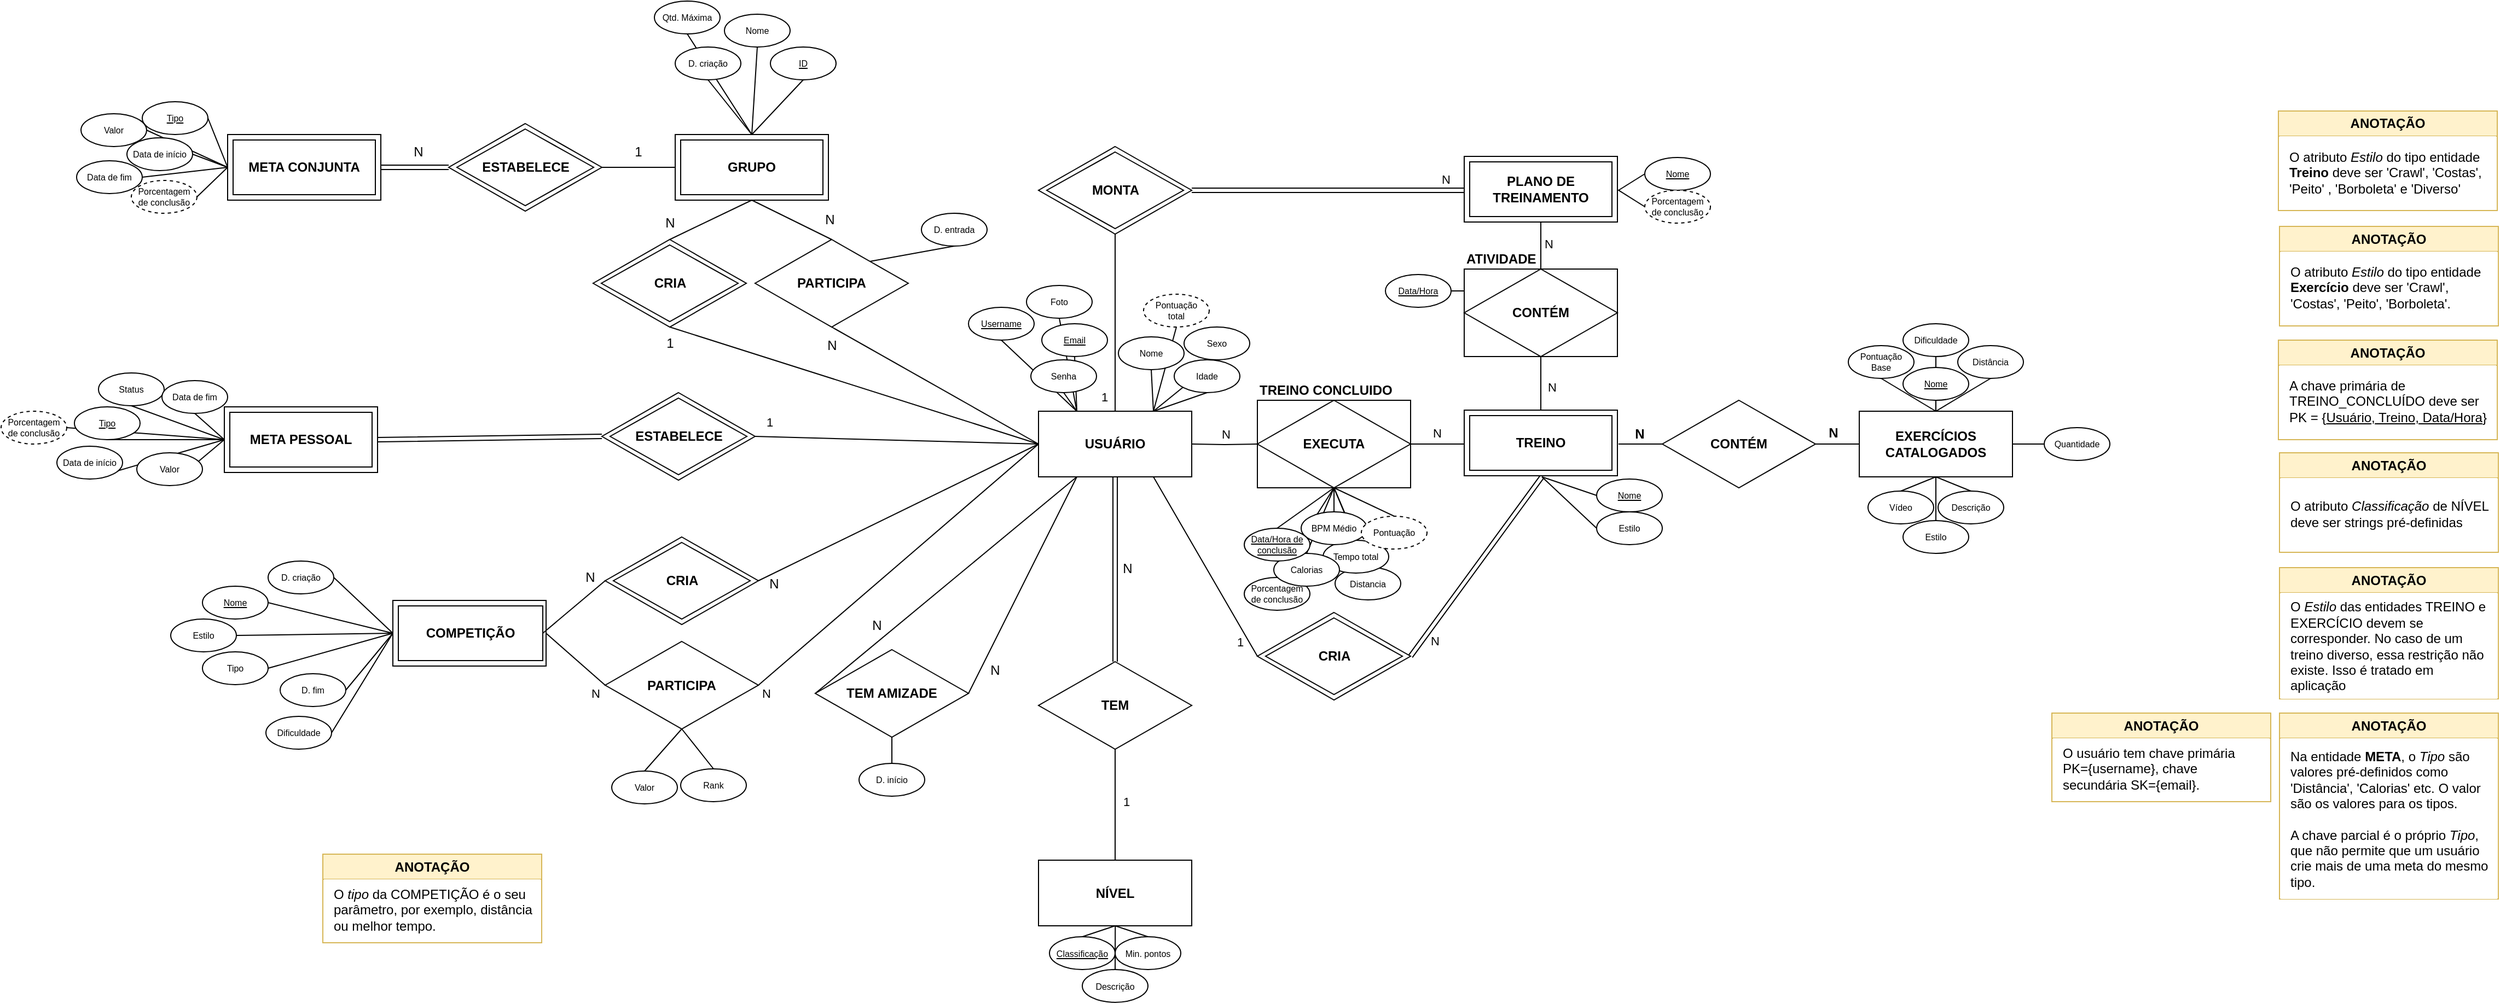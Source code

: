<mxfile version="26.0.9" pages="2">
  <diagram name="Diagrama ER" id="ndMLBXTDfOouB9RiRtId">
    <mxGraphModel dx="1971" dy="593" grid="0" gridSize="10" guides="1" tooltips="1" connect="1" arrows="1" fold="1" page="1" pageScale="1" pageWidth="1169" pageHeight="827" math="0" shadow="0">
      <root>
        <mxCell id="0" />
        <mxCell id="1" parent="0" />
        <mxCell id="2HrLN72Nxhgxk92DHylO-40" style="edgeStyle=orthogonalEdgeStyle;rounded=0;orthogonalLoop=1;jettySize=auto;html=1;exitX=0.5;exitY=0;exitDx=0;exitDy=0;entryX=0.5;entryY=1;entryDx=0;entryDy=0;endArrow=none;endFill=0;" parent="1" source="2HrLN72Nxhgxk92DHylO-7" target="68XkBYald2nwlCs3XZwi-17" edge="1">
          <mxGeometry relative="1" as="geometry">
            <mxPoint x="-122" y="625" as="targetPoint" />
          </mxGeometry>
        </mxCell>
        <mxCell id="2HrLN72Nxhgxk92DHylO-56" value="1" style="edgeLabel;html=1;align=center;verticalAlign=middle;resizable=0;points=[];" parent="2HrLN72Nxhgxk92DHylO-40" vertex="1" connectable="0">
          <mxGeometry x="-0.823" y="-1" relative="1" as="geometry">
            <mxPoint x="-11" y="1" as="offset" />
          </mxGeometry>
        </mxCell>
        <mxCell id="jGFYJiTbSAHKV17HkyOR-23" style="rounded=0;orthogonalLoop=1;jettySize=auto;html=1;exitX=0;exitY=0.5;exitDx=0;exitDy=0;entryX=1;entryY=0.5;entryDx=0;entryDy=0;endArrow=none;startFill=0;" parent="1" source="2HrLN72Nxhgxk92DHylO-7" edge="1" target="jGFYJiTbSAHKV17HkyOR-31">
          <mxGeometry relative="1" as="geometry">
            <mxPoint x="-242.0" y="785" as="targetPoint" />
          </mxGeometry>
        </mxCell>
        <mxCell id="jGFYJiTbSAHKV17HkyOR-26" value="1" style="edgeLabel;html=1;align=center;verticalAlign=middle;resizable=0;points=[];" parent="jGFYJiTbSAHKV17HkyOR-23" vertex="1" connectable="0">
          <mxGeometry x="0.021" y="1" relative="1" as="geometry">
            <mxPoint x="-114" y="-18" as="offset" />
          </mxGeometry>
        </mxCell>
        <mxCell id="68XkBYald2nwlCs3XZwi-5" style="rounded=0;orthogonalLoop=1;jettySize=auto;html=1;exitX=0.75;exitY=1;exitDx=0;exitDy=0;entryX=0;entryY=0.5;entryDx=0;entryDy=0;endArrow=none;startFill=0;" parent="1" source="2HrLN72Nxhgxk92DHylO-7" edge="1">
          <mxGeometry relative="1" as="geometry">
            <mxPoint x="8" y="979.0" as="targetPoint" />
          </mxGeometry>
        </mxCell>
        <mxCell id="68XkBYald2nwlCs3XZwi-8" value="1" style="edgeLabel;html=1;align=center;verticalAlign=middle;resizable=0;points=[];" parent="68XkBYald2nwlCs3XZwi-5" vertex="1" connectable="0">
          <mxGeometry x="0.714" y="2" relative="1" as="geometry">
            <mxPoint x="-4" y="11" as="offset" />
          </mxGeometry>
        </mxCell>
        <mxCell id="2HrLN72Nxhgxk92DHylO-7" value="&lt;b&gt;USUÁRIO&lt;/b&gt;" style="rounded=0;whiteSpace=wrap;html=1;" parent="1" vertex="1">
          <mxGeometry x="-192" y="755" width="140" height="60" as="geometry" />
        </mxCell>
        <mxCell id="jGFYJiTbSAHKV17HkyOR-132" style="rounded=0;orthogonalLoop=1;jettySize=auto;html=1;exitX=1;exitY=0.5;exitDx=0;exitDy=0;entryX=0;entryY=0.5;entryDx=0;entryDy=0;endArrow=none;startFill=0;" parent="1" target="2HrLN72Nxhgxk92DHylO-106" edge="1">
          <mxGeometry relative="1" as="geometry">
            <mxPoint x="338" y="553" as="sourcePoint" />
          </mxGeometry>
        </mxCell>
        <mxCell id="2HrLN72Nxhgxk92DHylO-28" style="edgeStyle=orthogonalEdgeStyle;rounded=0;orthogonalLoop=1;jettySize=auto;html=1;exitX=0;exitY=0.5;exitDx=0;exitDy=0;entryX=1;entryY=0.5;entryDx=0;entryDy=0;shape=link;" parent="1" edge="1">
          <mxGeometry relative="1" as="geometry">
            <mxPoint x="-70" y="520" as="targetPoint" />
          </mxGeometry>
        </mxCell>
        <mxCell id="2HrLN72Nxhgxk92DHylO-97" value="1" style="edgeLabel;html=1;align=center;verticalAlign=middle;resizable=0;points=[];shadow=0;glass=0;strokeColor=#d6b656;swimlaneFillColor=none;fontFamily=Arial;fontSize=12;fontColor=default;fontStyle=1;labelBackgroundColor=none;fillColor=#fff2cc;gradientColor=none;" parent="2HrLN72Nxhgxk92DHylO-28" vertex="1" connectable="0">
          <mxGeometry x="0.074" y="-2" relative="1" as="geometry">
            <mxPoint y="-8" as="offset" />
          </mxGeometry>
        </mxCell>
        <mxCell id="2HrLN72Nxhgxk92DHylO-41" style="edgeStyle=orthogonalEdgeStyle;rounded=0;orthogonalLoop=1;jettySize=auto;html=1;exitX=1;exitY=0.5;exitDx=0;exitDy=0;entryX=0;entryY=0.5;entryDx=0;entryDy=0;endArrow=none;endFill=0;shape=link;" parent="1" edge="1">
          <mxGeometry relative="1" as="geometry">
            <mxPoint x="-52" y="553" as="sourcePoint" />
            <mxPoint x="198" y="553" as="targetPoint" />
          </mxGeometry>
        </mxCell>
        <mxCell id="2HrLN72Nxhgxk92DHylO-50" value="N" style="edgeLabel;html=1;align=center;verticalAlign=middle;resizable=0;points=[];" parent="2HrLN72Nxhgxk92DHylO-41" vertex="1" connectable="0">
          <mxGeometry x="0.853" y="1" relative="1" as="geometry">
            <mxPoint y="-9" as="offset" />
          </mxGeometry>
        </mxCell>
        <mxCell id="2HrLN72Nxhgxk92DHylO-38" style="edgeStyle=orthogonalEdgeStyle;rounded=0;orthogonalLoop=1;jettySize=auto;html=1;entryX=1;entryY=0.5;entryDx=0;entryDy=0;endArrow=none;endFill=0;" parent="1" target="2HrLN72Nxhgxk92DHylO-7" edge="1">
          <mxGeometry relative="1" as="geometry">
            <mxPoint x="8.0" y="785" as="sourcePoint" />
          </mxGeometry>
        </mxCell>
        <mxCell id="2HrLN72Nxhgxk92DHylO-60" value="N" style="edgeLabel;html=1;align=center;verticalAlign=middle;resizable=0;points=[];" parent="2HrLN72Nxhgxk92DHylO-38" vertex="1" connectable="0">
          <mxGeometry x="-0.032" relative="1" as="geometry">
            <mxPoint y="-10" as="offset" />
          </mxGeometry>
        </mxCell>
        <mxCell id="2HrLN72Nxhgxk92DHylO-58" style="edgeStyle=orthogonalEdgeStyle;rounded=0;orthogonalLoop=1;jettySize=auto;html=1;entryX=0;entryY=0.5;entryDx=0;entryDy=0;endArrow=none;endFill=0;" parent="1" edge="1">
          <mxGeometry relative="1" as="geometry">
            <mxPoint x="148" y="785" as="sourcePoint" />
            <mxPoint x="198" y="785" as="targetPoint" />
          </mxGeometry>
        </mxCell>
        <mxCell id="2HrLN72Nxhgxk92DHylO-59" value="N" style="edgeLabel;html=1;align=center;verticalAlign=middle;resizable=0;points=[];" parent="2HrLN72Nxhgxk92DHylO-58" vertex="1" connectable="0">
          <mxGeometry x="-0.033" y="1" relative="1" as="geometry">
            <mxPoint y="-9" as="offset" />
          </mxGeometry>
        </mxCell>
        <mxCell id="jGFYJiTbSAHKV17HkyOR-106" style="rounded=0;orthogonalLoop=1;jettySize=auto;html=1;exitX=0.5;exitY=0;exitDx=0;exitDy=0;endArrow=none;startFill=0;" parent="1" source="2HrLN72Nxhgxk92DHylO-52" edge="1">
          <mxGeometry relative="1" as="geometry">
            <mxPoint x="-121.875" y="1225.5" as="targetPoint" />
          </mxGeometry>
        </mxCell>
        <mxCell id="2HrLN72Nxhgxk92DHylO-52" value="Descrição" style="ellipse;whiteSpace=wrap;html=1;fontSize=8;" parent="1" vertex="1">
          <mxGeometry x="-152" y="1265.5" width="60" height="30" as="geometry" />
        </mxCell>
        <mxCell id="jGFYJiTbSAHKV17HkyOR-148" style="rounded=0;orthogonalLoop=1;jettySize=auto;html=1;exitX=0.5;exitY=1;exitDx=0;exitDy=0;entryX=0.75;entryY=0;entryDx=0;entryDy=0;endArrow=none;startFill=0;" parent="1" source="2HrLN72Nxhgxk92DHylO-53" target="2HrLN72Nxhgxk92DHylO-7" edge="1">
          <mxGeometry relative="1" as="geometry" />
        </mxCell>
        <mxCell id="jGFYJiTbSAHKV17HkyOR-121" style="rounded=0;orthogonalLoop=1;jettySize=auto;html=1;exitX=0.5;exitY=1;exitDx=0;exitDy=0;entryX=0.5;entryY=0;entryDx=0;entryDy=0;endArrow=none;startFill=0;" parent="1" source="2HrLN72Nxhgxk92DHylO-54" target="2HrLN72Nxhgxk92DHylO-88" edge="1">
          <mxGeometry relative="1" as="geometry" />
        </mxCell>
        <mxCell id="2HrLN72Nxhgxk92DHylO-54" value="Pontuação Base" style="ellipse;whiteSpace=wrap;html=1;fontSize=8;" parent="1" vertex="1">
          <mxGeometry x="548" y="695" width="60" height="30" as="geometry" />
        </mxCell>
        <mxCell id="jGFYJiTbSAHKV17HkyOR-111" style="rounded=0;orthogonalLoop=1;jettySize=auto;html=1;exitX=0.5;exitY=0;exitDx=0;exitDy=0;entryX=0.5;entryY=1;entryDx=0;entryDy=0;endArrow=none;startFill=0;" parent="1" source="2HrLN72Nxhgxk92DHylO-55" target="jGFYJiTbSAHKV17HkyOR-10" edge="1">
          <mxGeometry relative="1" as="geometry" />
        </mxCell>
        <mxCell id="2HrLN72Nxhgxk92DHylO-61" value="&lt;b&gt;NÍVEL&lt;/b&gt;" style="rounded=0;whiteSpace=wrap;html=1;" parent="1" vertex="1">
          <mxGeometry x="-192" y="1165.5" width="140" height="60" as="geometry" />
        </mxCell>
        <mxCell id="2HrLN72Nxhgxk92DHylO-63" style="edgeStyle=orthogonalEdgeStyle;rounded=0;orthogonalLoop=1;jettySize=auto;html=1;exitX=0.5;exitY=0;exitDx=0;exitDy=0;entryX=0.5;entryY=1;entryDx=0;entryDy=0;endArrow=none;endFill=0;shape=link;" parent="1" source="2HrLN72Nxhgxk92DHylO-62" target="2HrLN72Nxhgxk92DHylO-7" edge="1">
          <mxGeometry relative="1" as="geometry" />
        </mxCell>
        <mxCell id="2HrLN72Nxhgxk92DHylO-67" value="N" style="edgeLabel;html=1;align=center;verticalAlign=middle;resizable=0;points=[];" parent="2HrLN72Nxhgxk92DHylO-63" vertex="1" connectable="0">
          <mxGeometry x="0.002" y="1" relative="1" as="geometry">
            <mxPoint x="15" y="101" as="offset" />
          </mxGeometry>
        </mxCell>
        <mxCell id="NJ10RVyA9IWdNjzo1Hp1-1" value="N" style="edgeLabel;html=1;align=center;verticalAlign=middle;resizable=0;points=[];fontSize=12;" vertex="1" connectable="0" parent="2HrLN72Nxhgxk92DHylO-63">
          <mxGeometry x="0.074" y="-1" relative="1" as="geometry">
            <mxPoint x="10" y="6" as="offset" />
          </mxGeometry>
        </mxCell>
        <mxCell id="2HrLN72Nxhgxk92DHylO-64" style="edgeStyle=orthogonalEdgeStyle;rounded=0;orthogonalLoop=1;jettySize=auto;html=1;exitX=0.5;exitY=1;exitDx=0;exitDy=0;entryX=0.5;entryY=0;entryDx=0;entryDy=0;endArrow=none;endFill=0;" parent="1" source="2HrLN72Nxhgxk92DHylO-62" target="2HrLN72Nxhgxk92DHylO-61" edge="1">
          <mxGeometry relative="1" as="geometry" />
        </mxCell>
        <mxCell id="2HrLN72Nxhgxk92DHylO-66" value="1" style="edgeLabel;html=1;align=center;verticalAlign=middle;resizable=0;points=[];" parent="2HrLN72Nxhgxk92DHylO-64" vertex="1" connectable="0">
          <mxGeometry x="-0.05" relative="1" as="geometry">
            <mxPoint x="10" as="offset" />
          </mxGeometry>
        </mxCell>
        <mxCell id="2HrLN72Nxhgxk92DHylO-62" value="TEM" style="rhombus;whiteSpace=wrap;html=1;fontStyle=1" parent="1" vertex="1">
          <mxGeometry x="-192" y="984" width="140" height="80" as="geometry" />
        </mxCell>
        <mxCell id="jGFYJiTbSAHKV17HkyOR-151" style="rounded=0;orthogonalLoop=1;jettySize=auto;html=1;exitX=0.5;exitY=1;exitDx=0;exitDy=0;entryX=0.75;entryY=0;entryDx=0;entryDy=0;endArrow=none;startFill=0;" parent="1" source="2HrLN72Nxhgxk92DHylO-65" target="2HrLN72Nxhgxk92DHylO-7" edge="1">
          <mxGeometry relative="1" as="geometry" />
        </mxCell>
        <mxCell id="2HrLN72Nxhgxk92DHylO-65" value="Pontuação&lt;div&gt;total&lt;/div&gt;" style="ellipse;whiteSpace=wrap;html=1;fontSize=8;dashed=1;" parent="1" vertex="1">
          <mxGeometry x="-96" y="648" width="60" height="30" as="geometry" />
        </mxCell>
        <mxCell id="jGFYJiTbSAHKV17HkyOR-104" style="rounded=0;orthogonalLoop=1;jettySize=auto;html=1;exitX=0.5;exitY=0;exitDx=0;exitDy=0;entryX=0.5;entryY=1;entryDx=0;entryDy=0;endArrow=none;startFill=0;" parent="1" source="2HrLN72Nxhgxk92DHylO-68" target="2HrLN72Nxhgxk92DHylO-61" edge="1">
          <mxGeometry relative="1" as="geometry" />
        </mxCell>
        <mxCell id="2HrLN72Nxhgxk92DHylO-68" value="&lt;u&gt;Classificação&lt;/u&gt;" style="ellipse;whiteSpace=wrap;html=1;fontSize=8;" parent="1" vertex="1">
          <mxGeometry x="-182" y="1235.5" width="60" height="30" as="geometry" />
        </mxCell>
        <mxCell id="jGFYJiTbSAHKV17HkyOR-123" style="edgeStyle=orthogonalEdgeStyle;rounded=0;orthogonalLoop=1;jettySize=auto;html=1;exitX=0.5;exitY=1;exitDx=0;exitDy=0;entryX=0.5;entryY=0;entryDx=0;entryDy=0;endArrow=none;startFill=0;" parent="1" source="2HrLN72Nxhgxk92DHylO-69" target="2HrLN72Nxhgxk92DHylO-88" edge="1">
          <mxGeometry relative="1" as="geometry" />
        </mxCell>
        <mxCell id="jGFYJiTbSAHKV17HkyOR-137" style="rounded=0;orthogonalLoop=1;jettySize=auto;html=1;exitX=0;exitY=0.5;exitDx=0;exitDy=0;entryX=0.5;entryY=1;entryDx=0;entryDy=0;endArrow=none;startFill=0;" parent="1" source="2HrLN72Nxhgxk92DHylO-71" edge="1">
          <mxGeometry relative="1" as="geometry">
            <mxPoint x="268" y="815" as="targetPoint" />
          </mxGeometry>
        </mxCell>
        <mxCell id="jGFYJiTbSAHKV17HkyOR-128" style="rounded=0;orthogonalLoop=1;jettySize=auto;html=1;exitX=0.5;exitY=0;exitDx=0;exitDy=0;entryX=0.5;entryY=1;entryDx=0;entryDy=0;endArrow=none;startFill=0;" parent="1" source="2HrLN72Nxhgxk92DHylO-72" target="2HrLN72Nxhgxk92DHylO-88" edge="1">
          <mxGeometry relative="1" as="geometry" />
        </mxCell>
        <mxCell id="2HrLN72Nxhgxk92DHylO-72" value="Estilo" style="ellipse;whiteSpace=wrap;html=1;fontSize=8;" parent="1" vertex="1">
          <mxGeometry x="598" y="855" width="60" height="30" as="geometry" />
        </mxCell>
        <mxCell id="2HrLN72Nxhgxk92DHylO-76" value="ANOTAÇÃO" style="swimlane;whiteSpace=wrap;html=1;fillColor=#fff2cc;strokeColor=#d6b656;gradientColor=none;swimlaneFillColor=none;fontFamily=Arial;labelBackgroundColor=none;shadow=0;glass=0;swimlaneBody=1;backgroundOutline=0;" parent="1" vertex="1">
          <mxGeometry x="942" y="586" width="200" height="91" as="geometry" />
        </mxCell>
        <mxCell id="2HrLN72Nxhgxk92DHylO-77" value="&lt;font face=&quot;Arial&quot;&gt;O atributo &lt;i&gt;Estilo&lt;/i&gt;&amp;nbsp;do tipo entidade &lt;b&gt;Exercício &lt;/b&gt;deve ser &#39;Crawl&#39;, &#39;Costas&#39;, &#39;Peito&#39;, &#39;Borboleta&#39;.&lt;/font&gt;" style="text;html=1;align=left;verticalAlign=middle;whiteSpace=wrap;rounded=0;fillColor=default;spacingLeft=7.874;spacingRight=7.874;" parent="2HrLN72Nxhgxk92DHylO-76" vertex="1">
          <mxGeometry x="1" y="23" width="198" height="66" as="geometry" />
        </mxCell>
        <mxCell id="2HrLN72Nxhgxk92DHylO-78" value="ANOTAÇÃO" style="swimlane;whiteSpace=wrap;html=1;fillColor=#fff2cc;strokeColor=#d6b656;gradientColor=none;swimlaneFillColor=none;fontFamily=Arial;labelBackgroundColor=none;shadow=0;glass=0;swimlaneBody=1;backgroundOutline=0;" parent="1" vertex="1">
          <mxGeometry x="941" y="480.5" width="200" height="91" as="geometry" />
        </mxCell>
        <mxCell id="2HrLN72Nxhgxk92DHylO-79" value="&lt;font face=&quot;Arial&quot;&gt;O atributo &lt;i&gt;Estilo&lt;/i&gt;&amp;nbsp;do tipo entidade &lt;b&gt;Treino&amp;nbsp;&lt;/b&gt;deve ser &#39;Crawl&#39;, &#39;Costas&#39;, &#39;Peito&#39; , &#39;Borboleta&#39; e &#39;Diverso&#39;&lt;/font&gt;" style="text;html=1;align=left;verticalAlign=middle;whiteSpace=wrap;rounded=0;fillColor=default;spacingLeft=7.874;spacingRight=7.874;" parent="2HrLN72Nxhgxk92DHylO-78" vertex="1">
          <mxGeometry x="1" y="23" width="198" height="66" as="geometry" />
        </mxCell>
        <mxCell id="jGFYJiTbSAHKV17HkyOR-136" style="rounded=0;orthogonalLoop=1;jettySize=auto;html=1;exitX=0;exitY=0.5;exitDx=0;exitDy=0;entryX=0.5;entryY=1;entryDx=0;entryDy=0;endArrow=none;startFill=0;" parent="1" source="2HrLN72Nxhgxk92DHylO-81" edge="1">
          <mxGeometry relative="1" as="geometry">
            <mxPoint x="268" y="815" as="targetPoint" />
          </mxGeometry>
        </mxCell>
        <mxCell id="2HrLN72Nxhgxk92DHylO-82" value="ANOTAÇÃO" style="swimlane;whiteSpace=wrap;html=1;fillColor=#fff2cc;strokeColor=#d6b656;gradientColor=none;swimlaneFillColor=none;fontFamily=Arial;labelBackgroundColor=none;shadow=0;glass=0;swimlaneBody=1;backgroundOutline=0;align=center;verticalAlign=middle;fontSize=12;fontColor=default;fontStyle=1;" parent="1" vertex="1">
          <mxGeometry x="942" y="898" width="200" height="120" as="geometry" />
        </mxCell>
        <mxCell id="2HrLN72Nxhgxk92DHylO-83" value="&lt;span style=&quot;font-weight: normal;&quot;&gt;O &lt;i&gt;Estilo&amp;nbsp;&lt;/i&gt;das entidades TREINO e EXERCÍCIO devem se corresponder. No caso de um treino diverso, essa restrição não existe. Isso é tratado em aplicação&lt;/span&gt;" style="text;html=1;align=left;verticalAlign=middle;whiteSpace=wrap;rounded=0;fillColor=default;spacingLeft=7.874;spacingRight=7.874;fontFamily=Arial;fontSize=12;fontColor=default;fontStyle=1;labelBackgroundColor=none;" parent="2HrLN72Nxhgxk92DHylO-82" vertex="1">
          <mxGeometry x="1" y="23" width="198" height="97" as="geometry" />
        </mxCell>
        <mxCell id="2HrLN72Nxhgxk92DHylO-87" style="edgeStyle=orthogonalEdgeStyle;rounded=0;orthogonalLoop=1;jettySize=auto;html=1;exitX=0;exitY=0.5;exitDx=0;exitDy=0;entryX=1;entryY=0.5;entryDx=0;entryDy=0;fontFamily=Arial;fontSize=12;fontColor=default;fontStyle=1;labelBackgroundColor=none;endArrow=none;endFill=0;" parent="1" source="2HrLN72Nxhgxk92DHylO-86" edge="1">
          <mxGeometry relative="1" as="geometry">
            <mxPoint x="338" y="785" as="targetPoint" />
          </mxGeometry>
        </mxCell>
        <mxCell id="2HrLN72Nxhgxk92DHylO-92" value="N" style="edgeLabel;html=1;align=center;verticalAlign=middle;resizable=0;points=[];shadow=0;glass=0;strokeColor=#d6b656;swimlaneFillColor=none;fontFamily=Arial;fontSize=12;fontColor=default;fontStyle=1;labelBackgroundColor=none;fillColor=#fff2cc;gradientColor=none;" parent="2HrLN72Nxhgxk92DHylO-87" vertex="1" connectable="0">
          <mxGeometry x="0.054" y="1" relative="1" as="geometry">
            <mxPoint y="-11" as="offset" />
          </mxGeometry>
        </mxCell>
        <mxCell id="2HrLN72Nxhgxk92DHylO-86" value="CONTÉM" style="rhombus;whiteSpace=wrap;html=1;fontStyle=1;shadow=0;glass=0;align=center;verticalAlign=middle;swimlaneFillColor=none;fontFamily=Arial;fontSize=12;labelBackgroundColor=none;" parent="1" vertex="1">
          <mxGeometry x="378" y="745" width="140" height="80" as="geometry" />
        </mxCell>
        <mxCell id="2HrLN72Nxhgxk92DHylO-89" style="edgeStyle=orthogonalEdgeStyle;rounded=0;orthogonalLoop=1;jettySize=auto;html=1;exitX=0;exitY=0.5;exitDx=0;exitDy=0;entryX=1;entryY=0.5;entryDx=0;entryDy=0;fontFamily=Arial;fontSize=12;fontColor=default;fontStyle=1;labelBackgroundColor=none;endArrow=none;endFill=0;" parent="1" source="2HrLN72Nxhgxk92DHylO-88" target="2HrLN72Nxhgxk92DHylO-86" edge="1">
          <mxGeometry relative="1" as="geometry" />
        </mxCell>
        <mxCell id="2HrLN72Nxhgxk92DHylO-93" value="N" style="edgeLabel;html=1;align=center;verticalAlign=middle;resizable=0;points=[];shadow=0;glass=0;strokeColor=#d6b656;swimlaneFillColor=none;fontFamily=Arial;fontSize=12;fontColor=default;fontStyle=1;labelBackgroundColor=none;fillColor=#fff2cc;gradientColor=none;" parent="2HrLN72Nxhgxk92DHylO-89" vertex="1" connectable="0">
          <mxGeometry x="0.194" y="-1" relative="1" as="geometry">
            <mxPoint y="-9" as="offset" />
          </mxGeometry>
        </mxCell>
        <mxCell id="2HrLN72Nxhgxk92DHylO-88" value="&lt;b&gt;EXERCÍCIOS&lt;/b&gt;&lt;div&gt;&lt;b&gt;CATALOGADOS&lt;/b&gt;&lt;/div&gt;" style="rounded=0;whiteSpace=wrap;html=1;shadow=0;glass=0;align=center;verticalAlign=middle;swimlaneFillColor=none;fontFamily=Arial;fontSize=12;fontStyle=1;labelBackgroundColor=none;" parent="1" vertex="1">
          <mxGeometry x="558" y="755" width="140" height="60" as="geometry" />
        </mxCell>
        <mxCell id="jGFYJiTbSAHKV17HkyOR-112" style="rounded=0;orthogonalLoop=1;jettySize=auto;html=1;exitX=0.5;exitY=0;exitDx=0;exitDy=0;entryX=0.5;entryY=1;entryDx=0;entryDy=0;endArrow=none;startFill=0;" parent="1" source="2HrLN72Nxhgxk92DHylO-98" target="jGFYJiTbSAHKV17HkyOR-11" edge="1">
          <mxGeometry relative="1" as="geometry" />
        </mxCell>
        <mxCell id="jGFYJiTbSAHKV17HkyOR-108" style="rounded=0;orthogonalLoop=1;jettySize=auto;html=1;exitX=0.5;exitY=0;exitDx=0;exitDy=0;endArrow=none;startFill=0;" parent="1" source="2HrLN72Nxhgxk92DHylO-99" edge="1">
          <mxGeometry relative="1" as="geometry">
            <mxPoint x="78" y="825" as="targetPoint" />
          </mxGeometry>
        </mxCell>
        <mxCell id="2HrLN72Nxhgxk92DHylO-99" value="Distancia" style="ellipse;whiteSpace=wrap;html=1;fontSize=8;" parent="1" vertex="1">
          <mxGeometry x="79" y="897.5" width="60" height="30" as="geometry" />
        </mxCell>
        <mxCell id="jGFYJiTbSAHKV17HkyOR-145" style="rounded=0;orthogonalLoop=1;jettySize=auto;html=1;exitX=0.5;exitY=1;exitDx=0;exitDy=0;entryX=0.25;entryY=0;entryDx=0;entryDy=0;endArrow=none;startFill=0;" parent="1" source="2HrLN72Nxhgxk92DHylO-101" target="2HrLN72Nxhgxk92DHylO-7" edge="1">
          <mxGeometry relative="1" as="geometry" />
        </mxCell>
        <mxCell id="2HrLN72Nxhgxk92DHylO-104" value="ANOTAÇÃO" style="swimlane;whiteSpace=wrap;html=1;fillColor=#fff2cc;strokeColor=#d6b656;gradientColor=none;swimlaneFillColor=none;fontFamily=Arial;labelBackgroundColor=none;shadow=0;glass=0;swimlaneBody=1;backgroundOutline=0;" parent="1" vertex="1">
          <mxGeometry x="942" y="793" width="200" height="91" as="geometry" />
        </mxCell>
        <mxCell id="2HrLN72Nxhgxk92DHylO-105" value="&lt;font face=&quot;Arial&quot;&gt;O atributo &lt;i&gt;Classificação&lt;/i&gt;&amp;nbsp;de NÍVEL deve ser strings pré-definidas&lt;/font&gt;" style="text;html=1;align=left;verticalAlign=middle;whiteSpace=wrap;rounded=0;fillColor=default;spacingLeft=7.874;spacingRight=7.874;" parent="2HrLN72Nxhgxk92DHylO-104" vertex="1">
          <mxGeometry x="1" y="23" width="198" height="66" as="geometry" />
        </mxCell>
        <mxCell id="2HrLN72Nxhgxk92DHylO-106" value="&lt;u&gt;Nome&lt;/u&gt;" style="ellipse;whiteSpace=wrap;html=1;fontSize=8;" parent="1" vertex="1">
          <mxGeometry x="362" y="523" width="60" height="30" as="geometry" />
        </mxCell>
        <mxCell id="jGFYJiTbSAHKV17HkyOR-113" style="rounded=0;orthogonalLoop=1;jettySize=auto;html=1;exitX=0.5;exitY=0;exitDx=0;exitDy=0;endArrow=none;startFill=0;" parent="1" source="2HrLN72Nxhgxk92DHylO-107" edge="1">
          <mxGeometry relative="1" as="geometry">
            <mxPoint x="78" y="825" as="targetPoint" />
          </mxGeometry>
        </mxCell>
        <mxCell id="jGFYJiTbSAHKV17HkyOR-107" style="rounded=0;orthogonalLoop=1;jettySize=auto;html=1;exitX=0.5;exitY=0;exitDx=0;exitDy=0;entryX=0.5;entryY=1;entryDx=0;entryDy=0;endArrow=none;startFill=0;" parent="1" source="2HrLN72Nxhgxk92DHylO-108" target="jGFYJiTbSAHKV17HkyOR-10" edge="1">
          <mxGeometry relative="1" as="geometry" />
        </mxCell>
        <mxCell id="2HrLN72Nxhgxk92DHylO-108" value="Porcentagem de conclusão" style="ellipse;whiteSpace=wrap;html=1;fontSize=8;" parent="1" vertex="1">
          <mxGeometry x="-4" y="907" width="60" height="30" as="geometry" />
        </mxCell>
        <mxCell id="jGFYJiTbSAHKV17HkyOR-131" style="rounded=0;orthogonalLoop=1;jettySize=auto;html=1;exitX=0.5;exitY=0;exitDx=0;exitDy=0;entryX=0.5;entryY=1;entryDx=0;entryDy=0;endArrow=none;startFill=0;" parent="1" source="2HrLN72Nxhgxk92DHylO-111" target="2HrLN72Nxhgxk92DHylO-88" edge="1">
          <mxGeometry relative="1" as="geometry" />
        </mxCell>
        <mxCell id="2HrLN72Nxhgxk92DHylO-111" value="Descrição" style="ellipse;whiteSpace=wrap;html=1;fontSize=8;" parent="1" vertex="1">
          <mxGeometry x="630" y="828" width="60" height="30" as="geometry" />
        </mxCell>
        <mxCell id="68XkBYald2nwlCs3XZwi-3" style="edgeStyle=orthogonalEdgeStyle;rounded=0;orthogonalLoop=1;jettySize=auto;html=1;exitX=0;exitY=0.5;exitDx=0;exitDy=0;entryX=1;entryY=0.5;entryDx=0;entryDy=0;endArrow=none;startFill=0;" parent="1" source="2HrLN72Nxhgxk92DHylO-112" target="2HrLN72Nxhgxk92DHylO-88" edge="1">
          <mxGeometry relative="1" as="geometry" />
        </mxCell>
        <mxCell id="2HrLN72Nxhgxk92DHylO-112" value="Quantidade" style="ellipse;whiteSpace=wrap;html=1;fontSize=8;" parent="1" vertex="1">
          <mxGeometry x="727" y="770" width="60" height="30" as="geometry" />
        </mxCell>
        <mxCell id="jGFYJiTbSAHKV17HkyOR-124" style="edgeStyle=orthogonalEdgeStyle;rounded=0;orthogonalLoop=1;jettySize=auto;html=1;exitX=0.5;exitY=1;exitDx=0;exitDy=0;endArrow=none;startFill=0;" parent="1" source="jGFYJiTbSAHKV17HkyOR-3" edge="1">
          <mxGeometry relative="1" as="geometry">
            <mxPoint x="627.936" y="755" as="targetPoint" />
          </mxGeometry>
        </mxCell>
        <mxCell id="jGFYJiTbSAHKV17HkyOR-3" value="Dificuldade" style="ellipse;whiteSpace=wrap;html=1;fontSize=8;" parent="1" vertex="1">
          <mxGeometry x="598" y="675" width="60" height="30" as="geometry" />
        </mxCell>
        <mxCell id="jGFYJiTbSAHKV17HkyOR-109" style="rounded=0;orthogonalLoop=1;jettySize=auto;html=1;exitX=0.5;exitY=0;exitDx=0;exitDy=0;entryX=0.5;entryY=1;entryDx=0;entryDy=0;endArrow=none;startFill=0;" parent="1" source="jGFYJiTbSAHKV17HkyOR-4" target="jGFYJiTbSAHKV17HkyOR-11" edge="1">
          <mxGeometry relative="1" as="geometry" />
        </mxCell>
        <mxCell id="jGFYJiTbSAHKV17HkyOR-4" value="Tempo total" style="ellipse;whiteSpace=wrap;html=1;fontSize=8;" parent="1" vertex="1">
          <mxGeometry x="68" y="873" width="60" height="30" as="geometry" />
        </mxCell>
        <mxCell id="jGFYJiTbSAHKV17HkyOR-110" style="rounded=0;orthogonalLoop=1;jettySize=auto;html=1;exitX=0.5;exitY=0;exitDx=0;exitDy=0;endArrow=none;startFill=0;" parent="1" source="jGFYJiTbSAHKV17HkyOR-6" edge="1">
          <mxGeometry relative="1" as="geometry">
            <mxPoint x="78" y="825" as="targetPoint" />
          </mxGeometry>
        </mxCell>
        <mxCell id="jGFYJiTbSAHKV17HkyOR-6" value="Calorias" style="ellipse;whiteSpace=wrap;html=1;fontSize=8;" parent="1" vertex="1">
          <mxGeometry x="23" y="885" width="60" height="30" as="geometry" />
        </mxCell>
        <mxCell id="jGFYJiTbSAHKV17HkyOR-133" style="rounded=0;orthogonalLoop=1;jettySize=auto;html=1;exitX=0;exitY=0.5;exitDx=0;exitDy=0;endArrow=none;startFill=0;" parent="1" source="jGFYJiTbSAHKV17HkyOR-8" edge="1">
          <mxGeometry relative="1" as="geometry">
            <mxPoint x="337.66" y="552.691" as="targetPoint" />
          </mxGeometry>
        </mxCell>
        <mxCell id="jGFYJiTbSAHKV17HkyOR-8" value="Porcentagem de conclusão" style="ellipse;whiteSpace=wrap;html=1;fontSize=8;dashed=1;" parent="1" vertex="1">
          <mxGeometry x="362" y="553" width="60" height="30" as="geometry" />
        </mxCell>
        <mxCell id="68XkBYald2nwlCs3XZwi-35" style="rounded=0;orthogonalLoop=1;jettySize=auto;html=1;exitX=1;exitY=0.5;exitDx=0;exitDy=0;entryX=0;entryY=0.25;entryDx=0;entryDy=0;endArrow=none;startFill=0;" parent="1" source="jGFYJiTbSAHKV17HkyOR-9" target="68XkBYald2nwlCs3XZwi-28" edge="1">
          <mxGeometry relative="1" as="geometry" />
        </mxCell>
        <mxCell id="jGFYJiTbSAHKV17HkyOR-9" value="&lt;u&gt;Data/Hora&lt;/u&gt;" style="ellipse;whiteSpace=wrap;html=1;fontSize=8;" parent="1" vertex="1">
          <mxGeometry x="125" y="630" width="60" height="30" as="geometry" />
        </mxCell>
        <mxCell id="jGFYJiTbSAHKV17HkyOR-12" value="" style="group" parent="1" vertex="1" connectable="0">
          <mxGeometry x="8" y="745" width="140" height="80" as="geometry" />
        </mxCell>
        <mxCell id="jGFYJiTbSAHKV17HkyOR-11" value="TREINO CONCLUIDO" style="rounded=0;whiteSpace=wrap;html=1;labelPosition=center;verticalLabelPosition=top;align=left;verticalAlign=bottom;fontStyle=1;fontFamily=Arial;" parent="jGFYJiTbSAHKV17HkyOR-12" vertex="1">
          <mxGeometry width="140" height="80" as="geometry" />
        </mxCell>
        <mxCell id="jGFYJiTbSAHKV17HkyOR-10" value="EXECUTA" style="rhombus;whiteSpace=wrap;html=1;fontStyle=1;fontFamily=Arial;" parent="jGFYJiTbSAHKV17HkyOR-12" vertex="1">
          <mxGeometry width="140" height="80" as="geometry" />
        </mxCell>
        <mxCell id="jGFYJiTbSAHKV17HkyOR-14" value="ANOTAÇÃO" style="swimlane;whiteSpace=wrap;html=1;fillColor=#fff2cc;strokeColor=#d6b656;gradientColor=none;swimlaneFillColor=none;fontFamily=Arial;labelBackgroundColor=none;shadow=0;glass=0;swimlaneBody=1;backgroundOutline=0;" parent="1" vertex="1">
          <mxGeometry x="941" y="690" width="200" height="91" as="geometry" />
        </mxCell>
        <mxCell id="jGFYJiTbSAHKV17HkyOR-15" value="&lt;font face=&quot;Arial&quot;&gt;A chave primária de TREINO_CONCLUÍDO deve ser PK = {&lt;u&gt;Usuário, Treino, Data/Hora&lt;/u&gt;}&lt;/font&gt;" style="text;html=1;align=left;verticalAlign=middle;whiteSpace=wrap;rounded=0;fillColor=default;spacingLeft=7.874;spacingRight=7.874;" parent="jGFYJiTbSAHKV17HkyOR-14" vertex="1">
          <mxGeometry x="1" y="23" width="198" height="66" as="geometry" />
        </mxCell>
        <mxCell id="jGFYJiTbSAHKV17HkyOR-24" style="rounded=0;orthogonalLoop=1;jettySize=auto;html=1;exitX=0;exitY=0.5;exitDx=0;exitDy=0;entryX=1;entryY=0.5;entryDx=0;entryDy=0;endArrow=none;startFill=0;shape=link;" parent="1" edge="1" target="jGFYJiTbSAHKV17HkyOR-28" source="jGFYJiTbSAHKV17HkyOR-31">
          <mxGeometry relative="1" as="geometry">
            <mxPoint x="-594" y="778" as="sourcePoint" />
            <mxPoint x="-644" y="778" as="targetPoint" />
          </mxGeometry>
        </mxCell>
        <mxCell id="jGFYJiTbSAHKV17HkyOR-25" value="N" style="edgeLabel;html=1;align=center;verticalAlign=middle;resizable=0;points=[];" parent="jGFYJiTbSAHKV17HkyOR-24" vertex="1" connectable="0">
          <mxGeometry x="0.327" relative="1" as="geometry">
            <mxPoint x="-136" y="-12" as="offset" />
          </mxGeometry>
        </mxCell>
        <mxCell id="jGFYJiTbSAHKV17HkyOR-27" value="" style="group" parent="1" vertex="1" connectable="0">
          <mxGeometry x="-936" y="751" width="140" height="60" as="geometry" />
        </mxCell>
        <mxCell id="jGFYJiTbSAHKV17HkyOR-28" value="" style="rounded=0;whiteSpace=wrap;html=1;" parent="jGFYJiTbSAHKV17HkyOR-27" vertex="1">
          <mxGeometry width="140" height="60" as="geometry" />
        </mxCell>
        <mxCell id="jGFYJiTbSAHKV17HkyOR-29" value="&lt;b&gt;META PESSOAL&lt;/b&gt;" style="rounded=0;whiteSpace=wrap;html=1;" parent="jGFYJiTbSAHKV17HkyOR-27" vertex="1">
          <mxGeometry x="5" y="5" width="130" height="50" as="geometry" />
        </mxCell>
        <mxCell id="jGFYJiTbSAHKV17HkyOR-30" value="" style="group" parent="1" vertex="1" connectable="0">
          <mxGeometry x="-591" y="738" width="140" height="80" as="geometry" />
        </mxCell>
        <mxCell id="jGFYJiTbSAHKV17HkyOR-31" value="" style="rhombus;whiteSpace=wrap;html=1;fontStyle=1" parent="jGFYJiTbSAHKV17HkyOR-30" vertex="1">
          <mxGeometry width="140" height="80" as="geometry" />
        </mxCell>
        <mxCell id="jGFYJiTbSAHKV17HkyOR-32" value="ESTABELECE" style="rhombus;whiteSpace=wrap;html=1;fontStyle=1" parent="jGFYJiTbSAHKV17HkyOR-30" vertex="1">
          <mxGeometry x="7.5" y="5" width="125" height="70" as="geometry" />
        </mxCell>
        <mxCell id="jGFYJiTbSAHKV17HkyOR-153" style="rounded=0;orthogonalLoop=1;jettySize=auto;html=1;exitX=0.5;exitY=1;exitDx=0;exitDy=0;entryX=0;entryY=0.5;entryDx=0;entryDy=0;endArrow=none;endFill=1;startFill=0;" parent="1" source="jGFYJiTbSAHKV17HkyOR-33" target="jGFYJiTbSAHKV17HkyOR-28" edge="1">
          <mxGeometry relative="1" as="geometry" />
        </mxCell>
        <mxCell id="jGFYJiTbSAHKV17HkyOR-154" style="rounded=0;orthogonalLoop=1;jettySize=auto;html=1;exitX=0.5;exitY=1;exitDx=0;exitDy=0;entryX=0;entryY=0.5;entryDx=0;entryDy=0;endArrow=none;startFill=0;" parent="1" source="jGFYJiTbSAHKV17HkyOR-34" target="jGFYJiTbSAHKV17HkyOR-28" edge="1">
          <mxGeometry relative="1" as="geometry" />
        </mxCell>
        <mxCell id="jGFYJiTbSAHKV17HkyOR-156" style="rounded=0;orthogonalLoop=1;jettySize=auto;html=1;exitX=0.5;exitY=1;exitDx=0;exitDy=0;entryX=0;entryY=0.5;entryDx=0;entryDy=0;endArrow=none;endFill=1;startFill=0;" parent="1" source="jGFYJiTbSAHKV17HkyOR-35" target="jGFYJiTbSAHKV17HkyOR-28" edge="1">
          <mxGeometry relative="1" as="geometry" />
        </mxCell>
        <mxCell id="jGFYJiTbSAHKV17HkyOR-155" style="rounded=0;orthogonalLoop=1;jettySize=auto;html=1;exitX=0.5;exitY=1;exitDx=0;exitDy=0;entryX=0;entryY=0.5;entryDx=0;entryDy=0;endArrow=none;endFill=1;startFill=0;" parent="1" source="jGFYJiTbSAHKV17HkyOR-36" target="jGFYJiTbSAHKV17HkyOR-28" edge="1">
          <mxGeometry relative="1" as="geometry" />
        </mxCell>
        <mxCell id="jGFYJiTbSAHKV17HkyOR-158" style="rounded=0;orthogonalLoop=1;jettySize=auto;html=1;exitX=1;exitY=0.5;exitDx=0;exitDy=0;entryX=0;entryY=0.5;entryDx=0;entryDy=0;endArrow=none;endFill=1;startFill=0;" parent="1" source="jGFYJiTbSAHKV17HkyOR-37" target="jGFYJiTbSAHKV17HkyOR-28" edge="1">
          <mxGeometry relative="1" as="geometry" />
        </mxCell>
        <mxCell id="jGFYJiTbSAHKV17HkyOR-37" value="Porcentagem de conclusão" style="ellipse;whiteSpace=wrap;html=1;fontSize=8;dashed=1;" parent="1" vertex="1">
          <mxGeometry x="-1140" y="755" width="60" height="30" as="geometry" />
        </mxCell>
        <mxCell id="jGFYJiTbSAHKV17HkyOR-157" style="rounded=0;orthogonalLoop=1;jettySize=auto;html=1;exitX=0.5;exitY=1;exitDx=0;exitDy=0;entryX=0;entryY=0.5;entryDx=0;entryDy=0;endArrow=none;endFill=1;startFill=0;" parent="1" source="jGFYJiTbSAHKV17HkyOR-38" target="jGFYJiTbSAHKV17HkyOR-28" edge="1">
          <mxGeometry relative="1" as="geometry" />
        </mxCell>
        <mxCell id="jGFYJiTbSAHKV17HkyOR-38" value="Status" style="ellipse;whiteSpace=wrap;html=1;fontSize=8;" parent="1" vertex="1">
          <mxGeometry x="-1051" y="720" width="60" height="30" as="geometry" />
        </mxCell>
        <mxCell id="jGFYJiTbSAHKV17HkyOR-39" value="ANOTAÇÃO" style="swimlane;whiteSpace=wrap;html=1;fillColor=#fff2cc;strokeColor=#d6b656;gradientColor=none;swimlaneFillColor=none;fontFamily=Arial;labelBackgroundColor=none;shadow=0;glass=0;swimlaneBody=1;backgroundOutline=0;" parent="1" vertex="1">
          <mxGeometry x="942" y="1031" width="200" height="170" as="geometry">
            <mxRectangle x="-1020" y="389" width="110" height="30" as="alternateBounds" />
          </mxGeometry>
        </mxCell>
        <mxCell id="jGFYJiTbSAHKV17HkyOR-40" value="&lt;font face=&quot;Arial&quot;&gt;Na entidade &lt;b&gt;META&lt;/b&gt;, o&amp;nbsp;&lt;i&gt;Tipo&lt;/i&gt;&amp;nbsp;são valores pré-definidos como &#39;Distância&#39;, &#39;Calorias&#39; etc. O valor são os valores para os tipos.&lt;br&gt;&lt;br&gt;A chave parcial é o próprio &lt;i&gt;Tipo&lt;/i&gt;, que não permite que um usuário crie mais de uma meta do mesmo tipo.&lt;/font&gt;" style="text;html=1;align=left;verticalAlign=middle;whiteSpace=wrap;rounded=0;fillColor=default;spacingLeft=7.874;spacingRight=7.874;" parent="jGFYJiTbSAHKV17HkyOR-39" vertex="1">
          <mxGeometry x="1" y="23" width="198" height="147" as="geometry" />
        </mxCell>
        <mxCell id="jGFYJiTbSAHKV17HkyOR-122" style="rounded=0;orthogonalLoop=1;jettySize=auto;html=1;exitX=0.5;exitY=1;exitDx=0;exitDy=0;endArrow=none;startFill=0;" parent="1" source="jGFYJiTbSAHKV17HkyOR-42" edge="1">
          <mxGeometry relative="1" as="geometry">
            <mxPoint x="628" y="755" as="targetPoint" />
          </mxGeometry>
        </mxCell>
        <mxCell id="jGFYJiTbSAHKV17HkyOR-42" value="Distância" style="ellipse;whiteSpace=wrap;html=1;fontSize=8;" parent="1" vertex="1">
          <mxGeometry x="648" y="695" width="60" height="30" as="geometry" />
        </mxCell>
        <mxCell id="jGFYJiTbSAHKV17HkyOR-105" style="rounded=0;orthogonalLoop=1;jettySize=auto;html=1;exitX=0.5;exitY=0;exitDx=0;exitDy=0;entryX=0.5;entryY=1;entryDx=0;entryDy=0;endArrow=none;startFill=0;" parent="1" source="jGFYJiTbSAHKV17HkyOR-43" target="2HrLN72Nxhgxk92DHylO-61" edge="1">
          <mxGeometry relative="1" as="geometry" />
        </mxCell>
        <mxCell id="jGFYJiTbSAHKV17HkyOR-43" value="Min. pontos" style="ellipse;whiteSpace=wrap;html=1;fontSize=8;" parent="1" vertex="1">
          <mxGeometry x="-122" y="1235.5" width="60" height="30" as="geometry" />
        </mxCell>
        <mxCell id="jGFYJiTbSAHKV17HkyOR-51" style="rounded=0;orthogonalLoop=1;jettySize=auto;html=1;exitX=0;exitY=0.5;exitDx=0;exitDy=0;endArrow=none;startFill=0;entryX=1;entryY=0.5;entryDx=0;entryDy=0;" parent="1" source="jGFYJiTbSAHKV17HkyOR-49" target="QTud07r7ka7GGruQf3y6-50" edge="1">
          <mxGeometry relative="1" as="geometry">
            <mxPoint x="-608" y="942" as="targetPoint" />
          </mxGeometry>
        </mxCell>
        <mxCell id="jGFYJiTbSAHKV17HkyOR-52" value="N" style="edgeLabel;html=1;align=center;verticalAlign=middle;resizable=0;points=[];" parent="jGFYJiTbSAHKV17HkyOR-51" vertex="1" connectable="0">
          <mxGeometry x="0.339" relative="1" as="geometry">
            <mxPoint x="27" y="39" as="offset" />
          </mxGeometry>
        </mxCell>
        <mxCell id="jGFYJiTbSAHKV17HkyOR-84" style="rounded=0;orthogonalLoop=1;jettySize=auto;html=1;entryX=0;entryY=0.5;entryDx=0;entryDy=0;endArrow=none;startFill=0;exitX=1;exitY=0.5;exitDx=0;exitDy=0;" parent="1" source="jGFYJiTbSAHKV17HkyOR-49" target="2HrLN72Nxhgxk92DHylO-7" edge="1">
          <mxGeometry relative="1" as="geometry" />
        </mxCell>
        <mxCell id="jGFYJiTbSAHKV17HkyOR-85" value="N" style="edgeLabel;html=1;align=center;verticalAlign=middle;resizable=0;points=[];" parent="jGFYJiTbSAHKV17HkyOR-84" vertex="1" connectable="0">
          <mxGeometry x="0.881" y="2" relative="1" as="geometry">
            <mxPoint x="-233" y="216" as="offset" />
          </mxGeometry>
        </mxCell>
        <mxCell id="jGFYJiTbSAHKV17HkyOR-49" value="PARTICIPA" style="rhombus;whiteSpace=wrap;html=1;fontStyle=1" parent="1" vertex="1">
          <mxGeometry x="-588" y="965.5" width="140" height="80" as="geometry" />
        </mxCell>
        <mxCell id="jGFYJiTbSAHKV17HkyOR-161" style="rounded=0;orthogonalLoop=1;jettySize=auto;html=1;exitX=1;exitY=0.5;exitDx=0;exitDy=0;endArrow=none;startFill=0;entryX=0;entryY=0.5;entryDx=0;entryDy=0;" parent="1" source="jGFYJiTbSAHKV17HkyOR-54" target="QTud07r7ka7GGruQf3y6-50" edge="1">
          <mxGeometry relative="1" as="geometry">
            <mxPoint x="-810" y="976" as="targetPoint" />
          </mxGeometry>
        </mxCell>
        <mxCell id="jGFYJiTbSAHKV17HkyOR-54" value="&lt;u&gt;Nome&lt;/u&gt;" style="ellipse;whiteSpace=wrap;html=1;fontSize=8;" parent="1" vertex="1">
          <mxGeometry x="-956" y="915" width="60" height="30" as="geometry" />
        </mxCell>
        <mxCell id="jGFYJiTbSAHKV17HkyOR-129" style="rounded=0;orthogonalLoop=1;jettySize=auto;html=1;exitX=0.5;exitY=0;exitDx=0;exitDy=0;entryX=0.5;entryY=1;entryDx=0;entryDy=0;endArrow=none;startFill=0;" parent="1" source="jGFYJiTbSAHKV17HkyOR-81" target="2HrLN72Nxhgxk92DHylO-88" edge="1">
          <mxGeometry relative="1" as="geometry" />
        </mxCell>
        <mxCell id="jGFYJiTbSAHKV17HkyOR-81" value="Vídeo" style="ellipse;whiteSpace=wrap;html=1;fontSize=8;" parent="1" vertex="1">
          <mxGeometry x="566" y="828" width="60" height="30" as="geometry" />
        </mxCell>
        <mxCell id="jGFYJiTbSAHKV17HkyOR-160" style="rounded=0;orthogonalLoop=1;jettySize=auto;html=1;exitX=1;exitY=0.5;exitDx=0;exitDy=0;endArrow=none;startFill=0;entryX=0;entryY=0.5;entryDx=0;entryDy=0;" parent="1" source="jGFYJiTbSAHKV17HkyOR-82" target="QTud07r7ka7GGruQf3y6-50" edge="1">
          <mxGeometry relative="1" as="geometry">
            <mxPoint x="-809" y="977" as="targetPoint" />
          </mxGeometry>
        </mxCell>
        <mxCell id="jGFYJiTbSAHKV17HkyOR-103" style="rounded=0;orthogonalLoop=1;jettySize=auto;html=1;entryX=0.5;entryY=1;entryDx=0;entryDy=0;endArrow=none;startFill=0;exitX=0.5;exitY=0;exitDx=0;exitDy=0;" parent="1" source="jGFYJiTbSAHKV17HkyOR-88" target="jGFYJiTbSAHKV17HkyOR-49" edge="1">
          <mxGeometry relative="1" as="geometry">
            <mxPoint x="-521" y="1012" as="sourcePoint" />
            <mxPoint x="-515" y="1022" as="targetPoint" />
          </mxGeometry>
        </mxCell>
        <mxCell id="jGFYJiTbSAHKV17HkyOR-88" value="Rank" style="ellipse;whiteSpace=wrap;html=1;fontSize=8;" parent="1" vertex="1">
          <mxGeometry x="-519" y="1082" width="60" height="30" as="geometry" />
        </mxCell>
        <mxCell id="jGFYJiTbSAHKV17HkyOR-162" style="rounded=0;orthogonalLoop=1;jettySize=auto;html=1;exitX=1;exitY=0.5;exitDx=0;exitDy=0;entryX=0;entryY=0.5;entryDx=0;entryDy=0;endArrow=none;startFill=0;" parent="1" source="jGFYJiTbSAHKV17HkyOR-99" target="QTud07r7ka7GGruQf3y6-50" edge="1">
          <mxGeometry relative="1" as="geometry">
            <mxPoint x="-809" y="977" as="targetPoint" />
          </mxGeometry>
        </mxCell>
        <mxCell id="jGFYJiTbSAHKV17HkyOR-99" value="Tipo" style="ellipse;whiteSpace=wrap;html=1;fontSize=8;fontStyle=0" parent="1" vertex="1">
          <mxGeometry x="-956" y="975" width="60" height="30" as="geometry" />
        </mxCell>
        <mxCell id="jGFYJiTbSAHKV17HkyOR-159" style="rounded=0;orthogonalLoop=1;jettySize=auto;html=1;exitX=1;exitY=0.5;exitDx=0;exitDy=0;entryX=0;entryY=0.5;entryDx=0;entryDy=0;endArrow=none;startFill=0;" parent="1" source="3KAwrXNecA9CTnRbX-Pg-31" target="QTud07r7ka7GGruQf3y6-50" edge="1">
          <mxGeometry relative="1" as="geometry">
            <mxPoint x="-819" y="910" as="sourcePoint" />
            <mxPoint x="-809" y="977" as="targetPoint" />
          </mxGeometry>
        </mxCell>
        <mxCell id="2HrLN72Nxhgxk92DHylO-98" value="BPM Médio" style="ellipse;whiteSpace=wrap;html=1;fontSize=8;" parent="1" vertex="1">
          <mxGeometry x="48" y="847" width="60" height="30" as="geometry" />
        </mxCell>
        <mxCell id="2HrLN72Nxhgxk92DHylO-55" value="Pontuação" style="ellipse;whiteSpace=wrap;html=1;fontSize=8;dashed=1;" parent="1" vertex="1">
          <mxGeometry x="103" y="851" width="60" height="30" as="geometry" />
        </mxCell>
        <mxCell id="2HrLN72Nxhgxk92DHylO-107" value="&lt;u&gt;Data/Hora de conclusão&lt;/u&gt;" style="ellipse;whiteSpace=wrap;html=1;fontSize=8;" parent="1" vertex="1">
          <mxGeometry x="-4" y="862" width="60" height="30" as="geometry" />
        </mxCell>
        <mxCell id="2HrLN72Nxhgxk92DHylO-69" value="&lt;u&gt;Nome&lt;/u&gt;" style="ellipse;whiteSpace=wrap;html=1;fontSize=8;" parent="1" vertex="1">
          <mxGeometry x="598" y="715" width="60" height="30" as="geometry" />
        </mxCell>
        <mxCell id="jGFYJiTbSAHKV17HkyOR-143" style="rounded=0;orthogonalLoop=1;jettySize=auto;html=1;exitX=0.5;exitY=1;exitDx=0;exitDy=0;entryX=0.25;entryY=0;entryDx=0;entryDy=0;endArrow=none;startFill=0;" parent="1" source="jGFYJiTbSAHKV17HkyOR-138" target="2HrLN72Nxhgxk92DHylO-7" edge="1">
          <mxGeometry relative="1" as="geometry" />
        </mxCell>
        <mxCell id="jGFYJiTbSAHKV17HkyOR-147" style="rounded=0;orthogonalLoop=1;jettySize=auto;html=1;exitX=0.5;exitY=1;exitDx=0;exitDy=0;entryX=0.25;entryY=0;entryDx=0;entryDy=0;endArrow=none;startFill=0;" parent="1" source="jGFYJiTbSAHKV17HkyOR-139" target="2HrLN72Nxhgxk92DHylO-7" edge="1">
          <mxGeometry relative="1" as="geometry" />
        </mxCell>
        <mxCell id="jGFYJiTbSAHKV17HkyOR-139" value="Foto" style="ellipse;whiteSpace=wrap;html=1;fontSize=8;" parent="1" vertex="1">
          <mxGeometry x="-203" y="640" width="60" height="30" as="geometry" />
        </mxCell>
        <mxCell id="jGFYJiTbSAHKV17HkyOR-150" style="rounded=0;orthogonalLoop=1;jettySize=auto;html=1;exitX=0.5;exitY=1;exitDx=0;exitDy=0;entryX=0.75;entryY=0;entryDx=0;entryDy=0;endArrow=none;startFill=0;" parent="1" source="jGFYJiTbSAHKV17HkyOR-140" target="2HrLN72Nxhgxk92DHylO-7" edge="1">
          <mxGeometry relative="1" as="geometry" />
        </mxCell>
        <mxCell id="jGFYJiTbSAHKV17HkyOR-146" style="rounded=0;orthogonalLoop=1;jettySize=auto;html=1;exitX=0.5;exitY=1;exitDx=0;exitDy=0;entryX=0.25;entryY=0;entryDx=0;entryDy=0;endArrow=none;startFill=0;" parent="1" source="jGFYJiTbSAHKV17HkyOR-141" target="2HrLN72Nxhgxk92DHylO-7" edge="1">
          <mxGeometry relative="1" as="geometry" />
        </mxCell>
        <mxCell id="jGFYJiTbSAHKV17HkyOR-141" value="&lt;u&gt;Username&lt;/u&gt;" style="ellipse;whiteSpace=wrap;html=1;fontSize=8;" parent="1" vertex="1">
          <mxGeometry x="-256" y="660" width="60" height="30" as="geometry" />
        </mxCell>
        <mxCell id="jGFYJiTbSAHKV17HkyOR-149" style="rounded=0;orthogonalLoop=1;jettySize=auto;html=1;exitX=0.5;exitY=1;exitDx=0;exitDy=0;entryX=0.75;entryY=0;entryDx=0;entryDy=0;endArrow=none;startFill=0;" parent="1" source="jGFYJiTbSAHKV17HkyOR-142" target="2HrLN72Nxhgxk92DHylO-7" edge="1">
          <mxGeometry relative="1" as="geometry" />
        </mxCell>
        <mxCell id="2HrLN72Nxhgxk92DHylO-101" value="&lt;u&gt;Email&lt;/u&gt;" style="ellipse;whiteSpace=wrap;html=1;fontSize=8;" parent="1" vertex="1">
          <mxGeometry x="-189" y="675" width="60" height="30" as="geometry" />
        </mxCell>
        <mxCell id="jGFYJiTbSAHKV17HkyOR-138" value="Senha" style="ellipse;whiteSpace=wrap;html=1;fontSize=8;" parent="1" vertex="1">
          <mxGeometry x="-199" y="708" width="60" height="30" as="geometry" />
        </mxCell>
        <mxCell id="2HrLN72Nxhgxk92DHylO-53" value="Nome" style="ellipse;whiteSpace=wrap;html=1;fontSize=8;" parent="1" vertex="1">
          <mxGeometry x="-119" y="687" width="60" height="30" as="geometry" />
        </mxCell>
        <mxCell id="jGFYJiTbSAHKV17HkyOR-140" value="Sexo" style="ellipse;whiteSpace=wrap;html=1;fontSize=8;" parent="1" vertex="1">
          <mxGeometry x="-59" y="678" width="60" height="30" as="geometry" />
        </mxCell>
        <mxCell id="jGFYJiTbSAHKV17HkyOR-142" value="Idade" style="ellipse;whiteSpace=wrap;html=1;fontSize=8;" parent="1" vertex="1">
          <mxGeometry x="-68" y="708" width="60" height="30" as="geometry" />
        </mxCell>
        <mxCell id="jGFYJiTbSAHKV17HkyOR-33" value="&lt;u&gt;Tipo&lt;/u&gt;" style="ellipse;whiteSpace=wrap;html=1;fontSize=8;" parent="1" vertex="1">
          <mxGeometry x="-1073" y="751" width="60" height="30" as="geometry" />
        </mxCell>
        <mxCell id="jGFYJiTbSAHKV17HkyOR-34" value="Valor" style="ellipse;whiteSpace=wrap;html=1;fontSize=8;" parent="1" vertex="1">
          <mxGeometry x="-1016" y="793" width="60" height="30" as="geometry" />
        </mxCell>
        <mxCell id="jGFYJiTbSAHKV17HkyOR-35" value="Data de início" style="ellipse;whiteSpace=wrap;html=1;fontSize=8;" parent="1" vertex="1">
          <mxGeometry x="-1089" y="787" width="60" height="30" as="geometry" />
        </mxCell>
        <mxCell id="68XkBYald2nwlCs3XZwi-6" style="rounded=0;orthogonalLoop=1;jettySize=auto;html=1;exitX=1;exitY=0.5;exitDx=0;exitDy=0;entryX=0.5;entryY=1;entryDx=0;entryDy=0;endArrow=none;startFill=0;shape=link;" parent="1" edge="1">
          <mxGeometry relative="1" as="geometry">
            <mxPoint x="148" y="979.0" as="sourcePoint" />
            <mxPoint x="268" y="815" as="targetPoint" />
          </mxGeometry>
        </mxCell>
        <mxCell id="68XkBYald2nwlCs3XZwi-9" value="N" style="edgeLabel;html=1;align=center;verticalAlign=middle;resizable=0;points=[];" parent="68XkBYald2nwlCs3XZwi-6" vertex="1" connectable="0">
          <mxGeometry x="-0.638" y="-3" relative="1" as="geometry">
            <mxPoint x="-3" y="14" as="offset" />
          </mxGeometry>
        </mxCell>
        <mxCell id="2HrLN72Nxhgxk92DHylO-71" value="&lt;u&gt;Nome&lt;/u&gt;" style="ellipse;whiteSpace=wrap;html=1;fontSize=8;" parent="1" vertex="1">
          <mxGeometry x="318" y="817" width="60" height="30" as="geometry" />
        </mxCell>
        <mxCell id="2HrLN72Nxhgxk92DHylO-81" value="Estilo" style="ellipse;whiteSpace=wrap;html=1;fontSize=8;" parent="1" vertex="1">
          <mxGeometry x="318" y="847" width="60" height="30" as="geometry" />
        </mxCell>
        <mxCell id="68XkBYald2nwlCs3XZwi-10" value="" style="group" parent="1" vertex="1" connectable="0">
          <mxGeometry x="8" y="939" width="140" height="80" as="geometry" />
        </mxCell>
        <mxCell id="68XkBYald2nwlCs3XZwi-11" value="" style="rhombus;whiteSpace=wrap;html=1;fontStyle=1" parent="68XkBYald2nwlCs3XZwi-10" vertex="1">
          <mxGeometry width="140" height="80" as="geometry" />
        </mxCell>
        <mxCell id="68XkBYald2nwlCs3XZwi-12" value="CRIA" style="rhombus;whiteSpace=wrap;html=1;fontStyle=1" parent="68XkBYald2nwlCs3XZwi-10" vertex="1">
          <mxGeometry x="7.5" y="5" width="125" height="70" as="geometry" />
        </mxCell>
        <mxCell id="68XkBYald2nwlCs3XZwi-13" value="" style="group" parent="1" vertex="1" connectable="0">
          <mxGeometry x="197" y="754" width="140" height="60" as="geometry" />
        </mxCell>
        <mxCell id="68XkBYald2nwlCs3XZwi-14" value="" style="rounded=0;whiteSpace=wrap;html=1;" parent="68XkBYald2nwlCs3XZwi-13" vertex="1">
          <mxGeometry width="140" height="60" as="geometry" />
        </mxCell>
        <mxCell id="68XkBYald2nwlCs3XZwi-15" value="&lt;b&gt;TREINO&lt;/b&gt;" style="rounded=0;whiteSpace=wrap;html=1;" parent="68XkBYald2nwlCs3XZwi-13" vertex="1">
          <mxGeometry x="5" y="5" width="130" height="50" as="geometry" />
        </mxCell>
        <mxCell id="68XkBYald2nwlCs3XZwi-16" value="" style="group" parent="1" vertex="1" connectable="0">
          <mxGeometry x="-192" y="513" width="140" height="80" as="geometry" />
        </mxCell>
        <mxCell id="68XkBYald2nwlCs3XZwi-17" value="" style="rhombus;whiteSpace=wrap;html=1;fontStyle=1" parent="68XkBYald2nwlCs3XZwi-16" vertex="1">
          <mxGeometry width="140" height="80" as="geometry" />
        </mxCell>
        <mxCell id="68XkBYald2nwlCs3XZwi-18" value="MONTA" style="rhombus;whiteSpace=wrap;html=1;fontStyle=1" parent="68XkBYald2nwlCs3XZwi-16" vertex="1">
          <mxGeometry x="7.5" y="5" width="125" height="70" as="geometry" />
        </mxCell>
        <mxCell id="68XkBYald2nwlCs3XZwi-19" value="" style="group" parent="1" vertex="1" connectable="0">
          <mxGeometry x="197" y="522" width="140" height="60" as="geometry" />
        </mxCell>
        <mxCell id="68XkBYald2nwlCs3XZwi-20" value="" style="rounded=0;whiteSpace=wrap;html=1;" parent="68XkBYald2nwlCs3XZwi-19" vertex="1">
          <mxGeometry width="140" height="60" as="geometry" />
        </mxCell>
        <mxCell id="68XkBYald2nwlCs3XZwi-21" value="&lt;b&gt;PLANO DE TREINAMENTO&lt;/b&gt;" style="rounded=0;whiteSpace=wrap;html=1;" parent="68XkBYald2nwlCs3XZwi-19" vertex="1">
          <mxGeometry x="5" y="5" width="130" height="50" as="geometry" />
        </mxCell>
        <mxCell id="68XkBYald2nwlCs3XZwi-27" value="" style="group" parent="1" vertex="1" connectable="0">
          <mxGeometry x="197" y="625" width="140" height="80" as="geometry" />
        </mxCell>
        <mxCell id="68XkBYald2nwlCs3XZwi-28" value="ATIVIDADE" style="rounded=0;whiteSpace=wrap;html=1;labelPosition=center;verticalLabelPosition=top;align=left;verticalAlign=bottom;fontStyle=1;fontFamily=Arial;" parent="68XkBYald2nwlCs3XZwi-27" vertex="1">
          <mxGeometry width="140" height="80" as="geometry" />
        </mxCell>
        <mxCell id="68XkBYald2nwlCs3XZwi-29" value="CONTÉM" style="rhombus;whiteSpace=wrap;html=1;fontStyle=1;fontFamily=Arial;" parent="68XkBYald2nwlCs3XZwi-27" vertex="1">
          <mxGeometry width="140" height="80" as="geometry" />
        </mxCell>
        <mxCell id="68XkBYald2nwlCs3XZwi-31" value="" style="edgeStyle=orthogonalEdgeStyle;rounded=0;orthogonalLoop=1;jettySize=auto;html=1;endArrow=none;startFill=0;" parent="1" source="68XkBYald2nwlCs3XZwi-14" target="68XkBYald2nwlCs3XZwi-29" edge="1">
          <mxGeometry relative="1" as="geometry" />
        </mxCell>
        <mxCell id="68XkBYald2nwlCs3XZwi-33" value="N" style="edgeLabel;html=1;align=center;verticalAlign=middle;resizable=0;points=[];" parent="68XkBYald2nwlCs3XZwi-31" vertex="1" connectable="0">
          <mxGeometry x="-0.056" y="-1" relative="1" as="geometry">
            <mxPoint x="9" y="2" as="offset" />
          </mxGeometry>
        </mxCell>
        <mxCell id="68XkBYald2nwlCs3XZwi-32" style="edgeStyle=orthogonalEdgeStyle;rounded=0;orthogonalLoop=1;jettySize=auto;html=1;exitX=0.5;exitY=0;exitDx=0;exitDy=0;entryX=0.5;entryY=1;entryDx=0;entryDy=0;endArrow=none;startFill=0;" parent="1" source="68XkBYald2nwlCs3XZwi-29" target="68XkBYald2nwlCs3XZwi-20" edge="1">
          <mxGeometry relative="1" as="geometry" />
        </mxCell>
        <mxCell id="68XkBYald2nwlCs3XZwi-34" value="N" style="edgeLabel;html=1;align=center;verticalAlign=middle;resizable=0;points=[];" parent="68XkBYald2nwlCs3XZwi-32" vertex="1" connectable="0">
          <mxGeometry x="0.066" y="2" relative="1" as="geometry">
            <mxPoint x="9" as="offset" />
          </mxGeometry>
        </mxCell>
        <mxCell id="QTud07r7ka7GGruQf3y6-4" style="edgeStyle=none;curved=1;rounded=0;orthogonalLoop=1;jettySize=auto;html=1;exitX=0;exitY=0.5;exitDx=0;exitDy=0;entryX=0.25;entryY=1;entryDx=0;entryDy=0;fontSize=12;startSize=8;endSize=8;endArrow=none;startFill=0;" edge="1" parent="1" source="QTud07r7ka7GGruQf3y6-3" target="2HrLN72Nxhgxk92DHylO-7">
          <mxGeometry relative="1" as="geometry" />
        </mxCell>
        <mxCell id="QTud07r7ka7GGruQf3y6-13" value="N" style="edgeLabel;html=1;align=center;verticalAlign=middle;resizable=0;points=[];fontSize=12;" vertex="1" connectable="0" parent="QTud07r7ka7GGruQf3y6-4">
          <mxGeometry x="0.389" y="1" relative="1" as="geometry">
            <mxPoint x="-110" y="76" as="offset" />
          </mxGeometry>
        </mxCell>
        <mxCell id="QTud07r7ka7GGruQf3y6-5" style="edgeStyle=none;curved=1;rounded=0;orthogonalLoop=1;jettySize=auto;html=1;exitX=1;exitY=0.5;exitDx=0;exitDy=0;entryX=0.25;entryY=1;entryDx=0;entryDy=0;fontSize=12;startSize=8;endSize=8;endArrow=none;startFill=0;" edge="1" parent="1" source="QTud07r7ka7GGruQf3y6-3" target="2HrLN72Nxhgxk92DHylO-7">
          <mxGeometry relative="1" as="geometry" />
        </mxCell>
        <mxCell id="QTud07r7ka7GGruQf3y6-14" value="N" style="edgeLabel;html=1;align=center;verticalAlign=middle;resizable=0;points=[];fontSize=12;" vertex="1" connectable="0" parent="QTud07r7ka7GGruQf3y6-5">
          <mxGeometry x="-0.691" y="3" relative="1" as="geometry">
            <mxPoint x="11" y="11" as="offset" />
          </mxGeometry>
        </mxCell>
        <mxCell id="QTud07r7ka7GGruQf3y6-3" value="TEM AMIZADE" style="rhombus;whiteSpace=wrap;html=1;fontStyle=1" vertex="1" parent="1">
          <mxGeometry x="-396" y="973" width="140" height="80" as="geometry" />
        </mxCell>
        <mxCell id="jGFYJiTbSAHKV17HkyOR-82" value="Estilo" style="ellipse;whiteSpace=wrap;html=1;fontSize=8;" parent="1" vertex="1">
          <mxGeometry x="-985" y="945" width="60" height="30" as="geometry" />
        </mxCell>
        <mxCell id="QTud07r7ka7GGruQf3y6-16" value="ANOTAÇÃO" style="swimlane;whiteSpace=wrap;html=1;fillColor=#fff2cc;strokeColor=#d6b656;gradientColor=none;swimlaneFillColor=none;fontFamily=Arial;labelBackgroundColor=none;shadow=0;glass=0;swimlaneBody=1;backgroundOutline=0;" vertex="1" parent="1">
          <mxGeometry x="734" y="1031" width="200" height="81" as="geometry">
            <mxRectangle x="-1020" y="389" width="110" height="30" as="alternateBounds" />
          </mxGeometry>
        </mxCell>
        <mxCell id="QTud07r7ka7GGruQf3y6-17" value="&lt;font style=&quot;line-height: 100%;&quot; face=&quot;Arial&quot;&gt;O usuário tem chave primária PK={username}, chave secundária SK={email}.&lt;/font&gt;" style="text;html=1;align=left;verticalAlign=top;whiteSpace=wrap;rounded=0;fillColor=default;spacingLeft=7.874;spacingRight=7.874;" vertex="1" parent="QTud07r7ka7GGruQf3y6-16">
          <mxGeometry x="1" y="23" width="198" height="57" as="geometry" />
        </mxCell>
        <mxCell id="QTud07r7ka7GGruQf3y6-21" style="edgeStyle=none;curved=1;rounded=0;orthogonalLoop=1;jettySize=auto;html=1;exitX=0.5;exitY=0;exitDx=0;exitDy=0;entryX=0.5;entryY=1;entryDx=0;entryDy=0;fontSize=12;startSize=8;endSize=8;endArrow=none;startFill=0;" edge="1" parent="1" source="QTud07r7ka7GGruQf3y6-20" target="QTud07r7ka7GGruQf3y6-3">
          <mxGeometry relative="1" as="geometry" />
        </mxCell>
        <mxCell id="QTud07r7ka7GGruQf3y6-20" value="D. início" style="ellipse;whiteSpace=wrap;html=1;fontSize=8;" vertex="1" parent="1">
          <mxGeometry x="-356" y="1077" width="60" height="30" as="geometry" />
        </mxCell>
        <mxCell id="QTud07r7ka7GGruQf3y6-22" value="" style="group" vertex="1" connectable="0" parent="1">
          <mxGeometry x="-524" y="502" width="140" height="60" as="geometry" />
        </mxCell>
        <mxCell id="QTud07r7ka7GGruQf3y6-23" value="" style="rounded=0;whiteSpace=wrap;html=1;" vertex="1" parent="QTud07r7ka7GGruQf3y6-22">
          <mxGeometry width="140" height="60" as="geometry" />
        </mxCell>
        <mxCell id="QTud07r7ka7GGruQf3y6-24" value="&lt;b&gt;GRUPO&lt;/b&gt;" style="rounded=0;whiteSpace=wrap;html=1;" vertex="1" parent="QTud07r7ka7GGruQf3y6-22">
          <mxGeometry x="5" y="5" width="130" height="50" as="geometry" />
        </mxCell>
        <mxCell id="QTud07r7ka7GGruQf3y6-25" value="" style="group" vertex="1" connectable="0" parent="1">
          <mxGeometry x="-599" y="598" width="140" height="80" as="geometry" />
        </mxCell>
        <mxCell id="QTud07r7ka7GGruQf3y6-26" value="" style="rhombus;whiteSpace=wrap;html=1;fontStyle=1" vertex="1" parent="QTud07r7ka7GGruQf3y6-25">
          <mxGeometry width="140" height="80" as="geometry" />
        </mxCell>
        <mxCell id="QTud07r7ka7GGruQf3y6-27" value="CRIA" style="rhombus;whiteSpace=wrap;html=1;fontStyle=1" vertex="1" parent="QTud07r7ka7GGruQf3y6-25">
          <mxGeometry x="7.5" y="5" width="125" height="70" as="geometry" />
        </mxCell>
        <mxCell id="QTud07r7ka7GGruQf3y6-28" style="edgeStyle=none;curved=1;rounded=0;orthogonalLoop=1;jettySize=auto;html=1;exitX=0.5;exitY=0;exitDx=0;exitDy=0;entryX=0.5;entryY=1;entryDx=0;entryDy=0;fontSize=12;startSize=8;endSize=8;endArrow=none;startFill=0;" edge="1" parent="1" source="QTud07r7ka7GGruQf3y6-26" target="QTud07r7ka7GGruQf3y6-23">
          <mxGeometry relative="1" as="geometry" />
        </mxCell>
        <mxCell id="QTud07r7ka7GGruQf3y6-36" value="N" style="edgeLabel;html=1;align=center;verticalAlign=middle;resizable=0;points=[];fontSize=12;" vertex="1" connectable="0" parent="QTud07r7ka7GGruQf3y6-28">
          <mxGeometry x="-0.132" y="3" relative="1" as="geometry">
            <mxPoint x="-31" y="3" as="offset" />
          </mxGeometry>
        </mxCell>
        <mxCell id="QTud07r7ka7GGruQf3y6-29" style="edgeStyle=none;curved=1;rounded=0;orthogonalLoop=1;jettySize=auto;html=1;exitX=0.5;exitY=1;exitDx=0;exitDy=0;entryX=0;entryY=0.5;entryDx=0;entryDy=0;fontSize=12;startSize=8;endSize=8;endArrow=none;startFill=0;" edge="1" parent="1" source="QTud07r7ka7GGruQf3y6-26" target="2HrLN72Nxhgxk92DHylO-7">
          <mxGeometry relative="1" as="geometry" />
        </mxCell>
        <mxCell id="QTud07r7ka7GGruQf3y6-34" value="1" style="edgeLabel;html=1;align=center;verticalAlign=middle;resizable=0;points=[];fontSize=12;" vertex="1" connectable="0" parent="QTud07r7ka7GGruQf3y6-29">
          <mxGeometry x="0.186" relative="1" as="geometry">
            <mxPoint x="-200" y="-49" as="offset" />
          </mxGeometry>
        </mxCell>
        <mxCell id="QTud07r7ka7GGruQf3y6-42" style="edgeStyle=none;curved=1;rounded=0;orthogonalLoop=1;jettySize=auto;html=1;exitX=0.5;exitY=1;exitDx=0;exitDy=0;entryX=0.5;entryY=0;entryDx=0;entryDy=0;fontSize=12;startSize=8;endSize=8;endArrow=none;startFill=0;" edge="1" parent="1" source="QTud07r7ka7GGruQf3y6-30" target="QTud07r7ka7GGruQf3y6-23">
          <mxGeometry relative="1" as="geometry" />
        </mxCell>
        <mxCell id="QTud07r7ka7GGruQf3y6-30" value="&lt;u&gt;ID&lt;/u&gt;" style="ellipse;whiteSpace=wrap;html=1;fontSize=8;" vertex="1" parent="1">
          <mxGeometry x="-437" y="422" width="60" height="30" as="geometry" />
        </mxCell>
        <mxCell id="QTud07r7ka7GGruQf3y6-43" style="edgeStyle=none;curved=1;rounded=0;orthogonalLoop=1;jettySize=auto;html=1;exitX=0.5;exitY=1;exitDx=0;exitDy=0;entryX=0.5;entryY=0;entryDx=0;entryDy=0;fontSize=12;startSize=8;endSize=8;endArrow=none;startFill=0;" edge="1" parent="1" source="QTud07r7ka7GGruQf3y6-31" target="QTud07r7ka7GGruQf3y6-23">
          <mxGeometry relative="1" as="geometry" />
        </mxCell>
        <mxCell id="QTud07r7ka7GGruQf3y6-31" value="Nome" style="ellipse;whiteSpace=wrap;html=1;fontSize=8;" vertex="1" parent="1">
          <mxGeometry x="-479" y="392" width="60" height="30" as="geometry" />
        </mxCell>
        <mxCell id="QTud07r7ka7GGruQf3y6-38" style="edgeStyle=none;curved=1;rounded=0;orthogonalLoop=1;jettySize=auto;html=1;exitX=0.5;exitY=0;exitDx=0;exitDy=0;entryX=0.5;entryY=1;entryDx=0;entryDy=0;fontSize=12;startSize=8;endSize=8;endArrow=none;startFill=0;" edge="1" parent="1" source="QTud07r7ka7GGruQf3y6-37" target="QTud07r7ka7GGruQf3y6-23">
          <mxGeometry relative="1" as="geometry" />
        </mxCell>
        <mxCell id="QTud07r7ka7GGruQf3y6-40" value="N" style="edgeLabel;html=1;align=center;verticalAlign=middle;resizable=0;points=[];fontSize=12;" vertex="1" connectable="0" parent="QTud07r7ka7GGruQf3y6-38">
          <mxGeometry x="0.096" y="4" relative="1" as="geometry">
            <mxPoint x="39" y="-2" as="offset" />
          </mxGeometry>
        </mxCell>
        <mxCell id="QTud07r7ka7GGruQf3y6-39" style="edgeStyle=none;curved=1;rounded=0;orthogonalLoop=1;jettySize=auto;html=1;exitX=0.5;exitY=1;exitDx=0;exitDy=0;entryX=0;entryY=0.5;entryDx=0;entryDy=0;fontSize=12;startSize=8;endSize=8;endArrow=none;startFill=0;" edge="1" parent="1" source="QTud07r7ka7GGruQf3y6-37" target="2HrLN72Nxhgxk92DHylO-7">
          <mxGeometry relative="1" as="geometry" />
        </mxCell>
        <mxCell id="QTud07r7ka7GGruQf3y6-41" value="N" style="edgeLabel;html=1;align=center;verticalAlign=middle;resizable=0;points=[];fontSize=12;" vertex="1" connectable="0" parent="QTud07r7ka7GGruQf3y6-39">
          <mxGeometry x="-0.218" y="2" relative="1" as="geometry">
            <mxPoint x="-75" y="-23" as="offset" />
          </mxGeometry>
        </mxCell>
        <mxCell id="QTud07r7ka7GGruQf3y6-47" style="edgeStyle=none;curved=1;rounded=0;orthogonalLoop=1;jettySize=auto;html=1;exitX=1;exitY=0;exitDx=0;exitDy=0;entryX=0.5;entryY=1;entryDx=0;entryDy=0;fontSize=12;startSize=8;endSize=8;endArrow=none;startFill=0;" edge="1" parent="1" source="QTud07r7ka7GGruQf3y6-37" target="QTud07r7ka7GGruQf3y6-46">
          <mxGeometry relative="1" as="geometry" />
        </mxCell>
        <mxCell id="QTud07r7ka7GGruQf3y6-37" value="PARTICIPA" style="rhombus;whiteSpace=wrap;html=1;fontStyle=1" vertex="1" parent="1">
          <mxGeometry x="-451" y="598" width="140" height="80" as="geometry" />
        </mxCell>
        <mxCell id="QTud07r7ka7GGruQf3y6-45" style="edgeStyle=none;curved=1;rounded=0;orthogonalLoop=1;jettySize=auto;html=1;exitX=0.5;exitY=0;exitDx=0;exitDy=0;entryX=0.5;entryY=1;entryDx=0;entryDy=0;fontSize=12;startSize=8;endSize=8;endArrow=none;startFill=0;" edge="1" parent="1" source="QTud07r7ka7GGruQf3y6-23" target="QTud07r7ka7GGruQf3y6-44">
          <mxGeometry relative="1" as="geometry" />
        </mxCell>
        <mxCell id="QTud07r7ka7GGruQf3y6-46" value="D. entrada" style="ellipse;whiteSpace=wrap;html=1;fontSize=8;" vertex="1" parent="1">
          <mxGeometry x="-299" y="574" width="60" height="30" as="geometry" />
        </mxCell>
        <mxCell id="QTud07r7ka7GGruQf3y6-49" value="" style="group" vertex="1" connectable="0" parent="1">
          <mxGeometry x="-782" y="928" width="140" height="60" as="geometry" />
        </mxCell>
        <mxCell id="QTud07r7ka7GGruQf3y6-50" value="" style="rounded=0;whiteSpace=wrap;html=1;" vertex="1" parent="QTud07r7ka7GGruQf3y6-49">
          <mxGeometry width="140" height="60" as="geometry" />
        </mxCell>
        <mxCell id="QTud07r7ka7GGruQf3y6-51" value="&lt;b&gt;COMPETIÇÃO&lt;/b&gt;" style="rounded=0;whiteSpace=wrap;html=1;" vertex="1" parent="QTud07r7ka7GGruQf3y6-49">
          <mxGeometry x="5" y="5" width="132" height="50" as="geometry" />
        </mxCell>
        <mxCell id="QTud07r7ka7GGruQf3y6-52" value="" style="group" vertex="1" connectable="0" parent="1">
          <mxGeometry x="-588" y="870" width="140" height="80" as="geometry" />
        </mxCell>
        <mxCell id="QTud07r7ka7GGruQf3y6-53" value="" style="rhombus;whiteSpace=wrap;html=1;fontStyle=1" vertex="1" parent="QTud07r7ka7GGruQf3y6-52">
          <mxGeometry width="140" height="80" as="geometry" />
        </mxCell>
        <mxCell id="QTud07r7ka7GGruQf3y6-54" value="CRIA" style="rhombus;whiteSpace=wrap;html=1;fontStyle=1" vertex="1" parent="QTud07r7ka7GGruQf3y6-52">
          <mxGeometry x="7.5" y="5" width="125" height="70" as="geometry" />
        </mxCell>
        <mxCell id="QTud07r7ka7GGruQf3y6-56" style="edgeStyle=none;curved=1;rounded=0;orthogonalLoop=1;jettySize=auto;html=1;exitX=0;exitY=0.5;exitDx=0;exitDy=0;entryX=1;entryY=0.5;entryDx=0;entryDy=0;fontSize=12;startSize=8;endSize=8;endArrow=none;startFill=0;" edge="1" parent="1" source="QTud07r7ka7GGruQf3y6-53" target="QTud07r7ka7GGruQf3y6-51">
          <mxGeometry relative="1" as="geometry" />
        </mxCell>
        <mxCell id="QTud07r7ka7GGruQf3y6-58" value="N" style="edgeLabel;html=1;align=center;verticalAlign=middle;resizable=0;points=[];fontSize=12;" vertex="1" connectable="0" parent="QTud07r7ka7GGruQf3y6-56">
          <mxGeometry x="-0.236" y="-1" relative="1" as="geometry">
            <mxPoint x="8" y="-21" as="offset" />
          </mxGeometry>
        </mxCell>
        <mxCell id="QTud07r7ka7GGruQf3y6-57" style="edgeStyle=none;curved=1;rounded=0;orthogonalLoop=1;jettySize=auto;html=1;exitX=1;exitY=0.5;exitDx=0;exitDy=0;entryX=0;entryY=0.5;entryDx=0;entryDy=0;fontSize=12;startSize=8;endSize=8;endArrow=none;startFill=0;" edge="1" parent="1" source="QTud07r7ka7GGruQf3y6-53" target="2HrLN72Nxhgxk92DHylO-7">
          <mxGeometry relative="1" as="geometry" />
        </mxCell>
        <mxCell id="QTud07r7ka7GGruQf3y6-59" value="N" style="edgeLabel;html=1;align=center;verticalAlign=middle;resizable=0;points=[];fontSize=12;" vertex="1" connectable="0" parent="QTud07r7ka7GGruQf3y6-57">
          <mxGeometry x="-0.876" relative="1" as="geometry">
            <mxPoint x="-2" y="10" as="offset" />
          </mxGeometry>
        </mxCell>
        <mxCell id="jGFYJiTbSAHKV17HkyOR-36" value="Data de fim" style="ellipse;whiteSpace=wrap;html=1;fontSize=8;" parent="1" vertex="1">
          <mxGeometry x="-993" y="727" width="60" height="30" as="geometry" />
        </mxCell>
        <mxCell id="3KAwrXNecA9CTnRbX-Pg-1" value="" style="group" vertex="1" connectable="0" parent="1">
          <mxGeometry x="-731" y="492.0" width="140" height="80" as="geometry" />
        </mxCell>
        <mxCell id="3KAwrXNecA9CTnRbX-Pg-2" value="" style="rhombus;whiteSpace=wrap;html=1;fontStyle=1" vertex="1" parent="3KAwrXNecA9CTnRbX-Pg-1">
          <mxGeometry width="140" height="80" as="geometry" />
        </mxCell>
        <mxCell id="3KAwrXNecA9CTnRbX-Pg-3" value="ESTABELECE" style="rhombus;whiteSpace=wrap;html=1;fontStyle=1" vertex="1" parent="3KAwrXNecA9CTnRbX-Pg-1">
          <mxGeometry x="7.5" y="5" width="125" height="70" as="geometry" />
        </mxCell>
        <mxCell id="3KAwrXNecA9CTnRbX-Pg-4" style="edgeStyle=none;curved=1;rounded=0;orthogonalLoop=1;jettySize=auto;html=1;exitX=1;exitY=0.5;exitDx=0;exitDy=0;entryX=0;entryY=0.5;entryDx=0;entryDy=0;fontSize=12;startSize=8;endSize=8;endArrow=none;startFill=0;" edge="1" parent="1" source="3KAwrXNecA9CTnRbX-Pg-2" target="QTud07r7ka7GGruQf3y6-23">
          <mxGeometry relative="1" as="geometry" />
        </mxCell>
        <mxCell id="3KAwrXNecA9CTnRbX-Pg-11" value="1" style="edgeLabel;html=1;align=center;verticalAlign=middle;resizable=0;points=[];fontSize=12;" vertex="1" connectable="0" parent="3KAwrXNecA9CTnRbX-Pg-4">
          <mxGeometry x="-0.091" y="-1" relative="1" as="geometry">
            <mxPoint x="2" y="-15" as="offset" />
          </mxGeometry>
        </mxCell>
        <mxCell id="3KAwrXNecA9CTnRbX-Pg-6" value="" style="group" vertex="1" connectable="0" parent="1">
          <mxGeometry x="-933" y="502" width="140" height="60" as="geometry" />
        </mxCell>
        <mxCell id="3KAwrXNecA9CTnRbX-Pg-7" value="" style="rounded=0;whiteSpace=wrap;html=1;" vertex="1" parent="3KAwrXNecA9CTnRbX-Pg-6">
          <mxGeometry width="140" height="60" as="geometry" />
        </mxCell>
        <mxCell id="3KAwrXNecA9CTnRbX-Pg-8" value="&lt;b&gt;META CONJUNTA&lt;/b&gt;" style="rounded=0;whiteSpace=wrap;html=1;" vertex="1" parent="3KAwrXNecA9CTnRbX-Pg-6">
          <mxGeometry x="5" y="5" width="130" height="50" as="geometry" />
        </mxCell>
        <mxCell id="3KAwrXNecA9CTnRbX-Pg-9" style="edgeStyle=none;curved=1;rounded=0;orthogonalLoop=1;jettySize=auto;html=1;exitX=1;exitY=0.5;exitDx=0;exitDy=0;entryX=0;entryY=0.5;entryDx=0;entryDy=0;fontSize=12;shape=link;" edge="1" parent="1" source="3KAwrXNecA9CTnRbX-Pg-7" target="3KAwrXNecA9CTnRbX-Pg-2">
          <mxGeometry relative="1" as="geometry" />
        </mxCell>
        <mxCell id="3KAwrXNecA9CTnRbX-Pg-10" value="N" style="edgeLabel;html=1;align=center;verticalAlign=middle;resizable=0;points=[];fontSize=12;" vertex="1" connectable="0" parent="3KAwrXNecA9CTnRbX-Pg-9">
          <mxGeometry x="0.043" y="2" relative="1" as="geometry">
            <mxPoint x="1" y="-12" as="offset" />
          </mxGeometry>
        </mxCell>
        <mxCell id="3KAwrXNecA9CTnRbX-Pg-23" style="edgeStyle=none;curved=1;rounded=0;orthogonalLoop=1;jettySize=auto;html=1;exitX=1;exitY=0.5;exitDx=0;exitDy=0;entryX=0;entryY=0.5;entryDx=0;entryDy=0;fontSize=12;startSize=8;endSize=8;endArrow=none;startFill=0;" edge="1" parent="1" source="3KAwrXNecA9CTnRbX-Pg-12" target="3KAwrXNecA9CTnRbX-Pg-7">
          <mxGeometry relative="1" as="geometry" />
        </mxCell>
        <mxCell id="3KAwrXNecA9CTnRbX-Pg-22" style="edgeStyle=none;curved=1;rounded=0;orthogonalLoop=1;jettySize=auto;html=1;exitX=1;exitY=0.5;exitDx=0;exitDy=0;entryX=0;entryY=0.5;entryDx=0;entryDy=0;fontSize=12;startSize=8;endSize=8;endArrow=none;startFill=0;" edge="1" parent="1" source="3KAwrXNecA9CTnRbX-Pg-13" target="3KAwrXNecA9CTnRbX-Pg-7">
          <mxGeometry relative="1" as="geometry" />
        </mxCell>
        <mxCell id="3KAwrXNecA9CTnRbX-Pg-21" style="edgeStyle=none;curved=1;rounded=0;orthogonalLoop=1;jettySize=auto;html=1;exitX=1;exitY=0.5;exitDx=0;exitDy=0;entryX=0;entryY=0.5;entryDx=0;entryDy=0;fontSize=12;startSize=8;endSize=8;endArrow=none;startFill=0;" edge="1" parent="1" source="3KAwrXNecA9CTnRbX-Pg-14" target="3KAwrXNecA9CTnRbX-Pg-7">
          <mxGeometry relative="1" as="geometry" />
        </mxCell>
        <mxCell id="3KAwrXNecA9CTnRbX-Pg-20" style="edgeStyle=none;curved=1;rounded=0;orthogonalLoop=1;jettySize=auto;html=1;exitX=1;exitY=0.5;exitDx=0;exitDy=0;fontSize=12;startSize=8;endSize=8;entryX=0;entryY=0.5;entryDx=0;entryDy=0;endArrow=none;startFill=0;" edge="1" parent="1" source="3KAwrXNecA9CTnRbX-Pg-15" target="3KAwrXNecA9CTnRbX-Pg-7">
          <mxGeometry relative="1" as="geometry">
            <mxPoint x="-952.714" y="540.857" as="targetPoint" />
          </mxGeometry>
        </mxCell>
        <mxCell id="3KAwrXNecA9CTnRbX-Pg-17" style="edgeStyle=none;curved=1;rounded=0;orthogonalLoop=1;jettySize=auto;html=1;exitX=0.5;exitY=1;exitDx=0;exitDy=0;entryX=0.5;entryY=0;entryDx=0;entryDy=0;fontSize=12;startSize=8;endSize=8;endArrow=none;startFill=0;" edge="1" parent="1" source="3KAwrXNecA9CTnRbX-Pg-16" target="QTud07r7ka7GGruQf3y6-23">
          <mxGeometry relative="1" as="geometry" />
        </mxCell>
        <mxCell id="3KAwrXNecA9CTnRbX-Pg-16" value="Qtd. Máxima" style="ellipse;whiteSpace=wrap;html=1;fontSize=8;" vertex="1" parent="1">
          <mxGeometry x="-543" y="380" width="60" height="30" as="geometry" />
        </mxCell>
        <mxCell id="QTud07r7ka7GGruQf3y6-44" value="D. criação" style="ellipse;whiteSpace=wrap;html=1;fontSize=8;" vertex="1" parent="1">
          <mxGeometry x="-524" y="422" width="60" height="30" as="geometry" />
        </mxCell>
        <mxCell id="3KAwrXNecA9CTnRbX-Pg-19" style="edgeStyle=none;curved=1;rounded=0;orthogonalLoop=1;jettySize=auto;html=1;exitX=1;exitY=0.5;exitDx=0;exitDy=0;entryX=0;entryY=0.5;entryDx=0;entryDy=0;fontSize=12;startSize=8;endSize=8;endArrow=none;startFill=0;" edge="1" parent="1" source="3KAwrXNecA9CTnRbX-Pg-18" target="3KAwrXNecA9CTnRbX-Pg-7">
          <mxGeometry relative="1" as="geometry" />
        </mxCell>
        <mxCell id="3KAwrXNecA9CTnRbX-Pg-12" value="&lt;u&gt;Tipo&lt;/u&gt;" style="ellipse;whiteSpace=wrap;html=1;fontSize=8;" vertex="1" parent="1">
          <mxGeometry x="-1011" y="472" width="60" height="30" as="geometry" />
        </mxCell>
        <mxCell id="3KAwrXNecA9CTnRbX-Pg-13" value="Valor" style="ellipse;whiteSpace=wrap;html=1;fontSize=8;" vertex="1" parent="1">
          <mxGeometry x="-1067" y="483" width="60" height="30" as="geometry" />
        </mxCell>
        <mxCell id="3KAwrXNecA9CTnRbX-Pg-14" value="Data de início" style="ellipse;whiteSpace=wrap;html=1;fontSize=8;" vertex="1" parent="1">
          <mxGeometry x="-1025" y="505" width="60" height="30" as="geometry" />
        </mxCell>
        <mxCell id="3KAwrXNecA9CTnRbX-Pg-15" value="Data de fim" style="ellipse;whiteSpace=wrap;html=1;fontSize=8;" vertex="1" parent="1">
          <mxGeometry x="-1071" y="526" width="60" height="30" as="geometry" />
        </mxCell>
        <mxCell id="3KAwrXNecA9CTnRbX-Pg-18" value="Porcentagem de conclusão" style="ellipse;whiteSpace=wrap;html=1;fontSize=8;dashed=1;" vertex="1" parent="1">
          <mxGeometry x="-1021" y="544" width="60" height="30" as="geometry" />
        </mxCell>
        <mxCell id="3KAwrXNecA9CTnRbX-Pg-25" style="edgeStyle=none;curved=1;rounded=0;orthogonalLoop=1;jettySize=auto;html=1;exitX=0.5;exitY=0;exitDx=0;exitDy=0;entryX=0.5;entryY=1;entryDx=0;entryDy=0;fontSize=12;startSize=8;endSize=8;endArrow=none;startFill=0;" edge="1" parent="1" source="3KAwrXNecA9CTnRbX-Pg-24" target="jGFYJiTbSAHKV17HkyOR-49">
          <mxGeometry relative="1" as="geometry" />
        </mxCell>
        <mxCell id="3KAwrXNecA9CTnRbX-Pg-24" value="Valor" style="ellipse;whiteSpace=wrap;html=1;fontSize=8;" vertex="1" parent="1">
          <mxGeometry x="-582" y="1084" width="60" height="30" as="geometry" />
        </mxCell>
        <mxCell id="3KAwrXNecA9CTnRbX-Pg-29" value="ANOTAÇÃO" style="swimlane;whiteSpace=wrap;html=1;fillColor=#fff2cc;strokeColor=#d6b656;gradientColor=none;swimlaneFillColor=none;fontFamily=Arial;labelBackgroundColor=none;shadow=0;glass=0;swimlaneBody=1;backgroundOutline=0;" vertex="1" parent="1">
          <mxGeometry x="-846" y="1160" width="200" height="81" as="geometry">
            <mxRectangle x="-1020" y="389" width="110" height="30" as="alternateBounds" />
          </mxGeometry>
        </mxCell>
        <mxCell id="3KAwrXNecA9CTnRbX-Pg-30" value="&lt;font style=&quot;line-height: 100%;&quot; face=&quot;Arial&quot;&gt;O &lt;i&gt;tipo&lt;/i&gt;&amp;nbsp;da COMPETIÇÃO é o seu parâmetro, por exemplo, distância ou melhor tempo.&lt;/font&gt;" style="text;html=1;align=left;verticalAlign=top;whiteSpace=wrap;rounded=0;fillColor=default;spacingLeft=7.874;spacingRight=7.874;" vertex="1" parent="3KAwrXNecA9CTnRbX-Pg-29">
          <mxGeometry x="1" y="23" width="198" height="57" as="geometry" />
        </mxCell>
        <mxCell id="3KAwrXNecA9CTnRbX-Pg-31" value="D. criação" style="ellipse;whiteSpace=wrap;html=1;fontSize=8;" vertex="1" parent="1">
          <mxGeometry x="-896" y="892" width="60" height="30" as="geometry" />
        </mxCell>
        <mxCell id="3KAwrXNecA9CTnRbX-Pg-33" style="edgeStyle=none;curved=1;rounded=0;orthogonalLoop=1;jettySize=auto;html=1;exitX=1;exitY=0.5;exitDx=0;exitDy=0;entryX=0;entryY=0.5;entryDx=0;entryDy=0;fontSize=12;startSize=8;endSize=8;endArrow=none;startFill=0;" edge="1" parent="1" source="3KAwrXNecA9CTnRbX-Pg-32" target="QTud07r7ka7GGruQf3y6-50">
          <mxGeometry relative="1" as="geometry" />
        </mxCell>
        <mxCell id="3KAwrXNecA9CTnRbX-Pg-32" value="D. fim" style="ellipse;whiteSpace=wrap;html=1;fontSize=8;" vertex="1" parent="1">
          <mxGeometry x="-885" y="995" width="60" height="30" as="geometry" />
        </mxCell>
        <mxCell id="3KAwrXNecA9CTnRbX-Pg-35" style="edgeStyle=none;curved=1;rounded=0;orthogonalLoop=1;jettySize=auto;html=1;exitX=1;exitY=0.5;exitDx=0;exitDy=0;entryX=0;entryY=0.5;entryDx=0;entryDy=0;fontSize=12;startSize=8;endSize=8;endArrow=none;startFill=0;" edge="1" parent="1" source="3KAwrXNecA9CTnRbX-Pg-34" target="QTud07r7ka7GGruQf3y6-50">
          <mxGeometry relative="1" as="geometry" />
        </mxCell>
        <mxCell id="3KAwrXNecA9CTnRbX-Pg-34" value="Dificuldade" style="ellipse;whiteSpace=wrap;html=1;fontSize=8;fontStyle=0" vertex="1" parent="1">
          <mxGeometry x="-898" y="1034" width="60" height="30" as="geometry" />
        </mxCell>
      </root>
    </mxGraphModel>
  </diagram>
  <diagram id="NK8TjlC08dNefcKfuHDQ" name="Diagrama relacional">
    <mxGraphModel dx="1402" dy="671" grid="0" gridSize="10" guides="1" tooltips="1" connect="1" arrows="1" fold="1" page="0" pageScale="1" pageWidth="827" pageHeight="1169" math="0" shadow="0">
      <root>
        <mxCell id="0" />
        <mxCell id="1" parent="0" />
        <mxCell id="V0cdQ_LFd0oGITUEf393-1" value="USUARIO" style="shape=table;startSize=30;container=1;collapsible=1;childLayout=tableLayout;fixedRows=1;rowLines=0;fontStyle=1;align=center;resizeLast=1;html=1;" vertex="1" parent="1">
          <mxGeometry x="-127" y="6" width="180" height="300" as="geometry">
            <mxRectangle x="-248" y="-9" width="90" height="30" as="alternateBounds" />
          </mxGeometry>
        </mxCell>
        <mxCell id="V0cdQ_LFd0oGITUEf393-5" value="" style="shape=tableRow;horizontal=0;startSize=0;swimlaneHead=0;swimlaneBody=0;fillColor=none;collapsible=0;dropTarget=0;points=[[0,0.5],[1,0.5]];portConstraint=eastwest;top=0;left=0;right=0;bottom=0;" vertex="1" parent="V0cdQ_LFd0oGITUEf393-1">
          <mxGeometry y="30" width="180" height="30" as="geometry" />
        </mxCell>
        <mxCell id="V0cdQ_LFd0oGITUEf393-6" value="&lt;span style=&quot;font-weight: 700;&quot;&gt;PK&lt;/span&gt;" style="shape=partialRectangle;connectable=0;fillColor=none;top=0;left=0;bottom=0;right=0;editable=1;overflow=hidden;whiteSpace=wrap;html=1;" vertex="1" parent="V0cdQ_LFd0oGITUEf393-5">
          <mxGeometry width="30" height="30" as="geometry">
            <mxRectangle width="30" height="30" as="alternateBounds" />
          </mxGeometry>
        </mxCell>
        <mxCell id="V0cdQ_LFd0oGITUEf393-7" value="&lt;span style=&quot;font-weight: 700; text-decoration-line: underline;&quot;&gt;Username&lt;/span&gt;" style="shape=partialRectangle;connectable=0;fillColor=none;top=0;left=0;bottom=0;right=0;align=left;spacingLeft=6;overflow=hidden;whiteSpace=wrap;html=1;" vertex="1" parent="V0cdQ_LFd0oGITUEf393-5">
          <mxGeometry x="30" width="150" height="30" as="geometry">
            <mxRectangle width="150" height="30" as="alternateBounds" />
          </mxGeometry>
        </mxCell>
        <mxCell id="V0cdQ_LFd0oGITUEf393-2" value="" style="shape=tableRow;horizontal=0;startSize=0;swimlaneHead=0;swimlaneBody=0;fillColor=none;collapsible=0;dropTarget=0;points=[[0,0.5],[1,0.5]];portConstraint=eastwest;top=0;left=0;right=0;bottom=1;swimlaneLine=1;" vertex="1" parent="V0cdQ_LFd0oGITUEf393-1">
          <mxGeometry y="60" width="180" height="30" as="geometry" />
        </mxCell>
        <mxCell id="V0cdQ_LFd0oGITUEf393-3" value="SK" style="shape=partialRectangle;connectable=0;fillColor=none;top=0;left=0;bottom=0;right=0;fontStyle=1;overflow=hidden;whiteSpace=wrap;html=1;" vertex="1" parent="V0cdQ_LFd0oGITUEf393-2">
          <mxGeometry width="30" height="30" as="geometry">
            <mxRectangle width="30" height="30" as="alternateBounds" />
          </mxGeometry>
        </mxCell>
        <mxCell id="V0cdQ_LFd0oGITUEf393-4" value="Email" style="shape=partialRectangle;connectable=0;fillColor=none;top=0;left=0;bottom=0;right=0;align=left;spacingLeft=6;fontStyle=1;overflow=hidden;whiteSpace=wrap;html=1;" vertex="1" parent="V0cdQ_LFd0oGITUEf393-2">
          <mxGeometry x="30" width="150" height="30" as="geometry">
            <mxRectangle width="150" height="30" as="alternateBounds" />
          </mxGeometry>
        </mxCell>
        <mxCell id="V0cdQ_LFd0oGITUEf393-8" value="" style="shape=tableRow;horizontal=0;startSize=0;swimlaneHead=0;swimlaneBody=0;fillColor=none;collapsible=0;dropTarget=0;points=[[0,0.5],[1,0.5]];portConstraint=eastwest;top=0;left=0;right=0;bottom=0;" vertex="1" parent="V0cdQ_LFd0oGITUEf393-1">
          <mxGeometry y="90" width="180" height="30" as="geometry" />
        </mxCell>
        <mxCell id="V0cdQ_LFd0oGITUEf393-9" value="" style="shape=partialRectangle;connectable=0;fillColor=none;top=0;left=0;bottom=0;right=0;editable=1;overflow=hidden;whiteSpace=wrap;html=1;" vertex="1" parent="V0cdQ_LFd0oGITUEf393-8">
          <mxGeometry width="30" height="30" as="geometry">
            <mxRectangle width="30" height="30" as="alternateBounds" />
          </mxGeometry>
        </mxCell>
        <mxCell id="V0cdQ_LFd0oGITUEf393-10" value="Nome" style="shape=partialRectangle;connectable=0;fillColor=none;top=0;left=0;bottom=0;right=0;align=left;spacingLeft=6;overflow=hidden;whiteSpace=wrap;html=1;" vertex="1" parent="V0cdQ_LFd0oGITUEf393-8">
          <mxGeometry x="30" width="150" height="30" as="geometry">
            <mxRectangle width="150" height="30" as="alternateBounds" />
          </mxGeometry>
        </mxCell>
        <mxCell id="V0cdQ_LFd0oGITUEf393-11" value="" style="shape=tableRow;horizontal=0;startSize=0;swimlaneHead=0;swimlaneBody=0;fillColor=none;collapsible=0;dropTarget=0;points=[[0,0.5],[1,0.5]];portConstraint=eastwest;top=0;left=0;right=0;bottom=0;" vertex="1" parent="V0cdQ_LFd0oGITUEf393-1">
          <mxGeometry y="120" width="180" height="30" as="geometry" />
        </mxCell>
        <mxCell id="V0cdQ_LFd0oGITUEf393-12" value="" style="shape=partialRectangle;connectable=0;fillColor=none;top=0;left=0;bottom=0;right=0;editable=1;overflow=hidden;whiteSpace=wrap;html=1;" vertex="1" parent="V0cdQ_LFd0oGITUEf393-11">
          <mxGeometry width="30" height="30" as="geometry">
            <mxRectangle width="30" height="30" as="alternateBounds" />
          </mxGeometry>
        </mxCell>
        <mxCell id="V0cdQ_LFd0oGITUEf393-13" value="Senha" style="shape=partialRectangle;connectable=0;fillColor=none;top=0;left=0;bottom=0;right=0;align=left;spacingLeft=6;overflow=hidden;whiteSpace=wrap;html=1;" vertex="1" parent="V0cdQ_LFd0oGITUEf393-11">
          <mxGeometry x="30" width="150" height="30" as="geometry">
            <mxRectangle width="150" height="30" as="alternateBounds" />
          </mxGeometry>
        </mxCell>
        <mxCell id="V0cdQ_LFd0oGITUEf393-15" value="" style="shape=tableRow;horizontal=0;startSize=0;swimlaneHead=0;swimlaneBody=0;fillColor=none;collapsible=0;dropTarget=0;points=[[0,0.5],[1,0.5]];portConstraint=eastwest;top=0;left=0;right=0;bottom=0;" vertex="1" parent="V0cdQ_LFd0oGITUEf393-1">
          <mxGeometry y="150" width="180" height="30" as="geometry" />
        </mxCell>
        <mxCell id="V0cdQ_LFd0oGITUEf393-16" value="" style="shape=partialRectangle;connectable=0;fillColor=none;top=0;left=0;bottom=0;right=0;editable=1;overflow=hidden;whiteSpace=wrap;html=1;" vertex="1" parent="V0cdQ_LFd0oGITUEf393-15">
          <mxGeometry width="30" height="30" as="geometry">
            <mxRectangle width="30" height="30" as="alternateBounds" />
          </mxGeometry>
        </mxCell>
        <mxCell id="V0cdQ_LFd0oGITUEf393-17" value="Sexo" style="shape=partialRectangle;connectable=0;fillColor=none;top=0;left=0;bottom=0;right=0;align=left;spacingLeft=6;overflow=hidden;whiteSpace=wrap;html=1;" vertex="1" parent="V0cdQ_LFd0oGITUEf393-15">
          <mxGeometry x="30" width="150" height="30" as="geometry">
            <mxRectangle width="150" height="30" as="alternateBounds" />
          </mxGeometry>
        </mxCell>
        <mxCell id="EuWa578wy5J9i4ikC0IY-1" value="" style="shape=tableRow;horizontal=0;startSize=0;swimlaneHead=0;swimlaneBody=0;fillColor=none;collapsible=0;dropTarget=0;points=[[0,0.5],[1,0.5]];portConstraint=eastwest;top=0;left=0;right=0;bottom=0;" vertex="1" parent="V0cdQ_LFd0oGITUEf393-1">
          <mxGeometry y="180" width="180" height="30" as="geometry" />
        </mxCell>
        <mxCell id="EuWa578wy5J9i4ikC0IY-2" value="" style="shape=partialRectangle;connectable=0;fillColor=none;top=0;left=0;bottom=0;right=0;editable=1;overflow=hidden;whiteSpace=wrap;html=1;" vertex="1" parent="EuWa578wy5J9i4ikC0IY-1">
          <mxGeometry width="30" height="30" as="geometry">
            <mxRectangle width="30" height="30" as="alternateBounds" />
          </mxGeometry>
        </mxCell>
        <mxCell id="EuWa578wy5J9i4ikC0IY-3" value="Idade" style="shape=partialRectangle;connectable=0;fillColor=none;top=0;left=0;bottom=0;right=0;align=left;spacingLeft=6;overflow=hidden;whiteSpace=wrap;html=1;" vertex="1" parent="EuWa578wy5J9i4ikC0IY-1">
          <mxGeometry x="30" width="150" height="30" as="geometry">
            <mxRectangle width="150" height="30" as="alternateBounds" />
          </mxGeometry>
        </mxCell>
        <mxCell id="EuWa578wy5J9i4ikC0IY-4" value="" style="shape=tableRow;horizontal=0;startSize=0;swimlaneHead=0;swimlaneBody=0;fillColor=none;collapsible=0;dropTarget=0;points=[[0,0.5],[1,0.5]];portConstraint=eastwest;top=0;left=0;right=0;bottom=0;" vertex="1" parent="V0cdQ_LFd0oGITUEf393-1">
          <mxGeometry y="210" width="180" height="30" as="geometry" />
        </mxCell>
        <mxCell id="EuWa578wy5J9i4ikC0IY-5" value="" style="shape=partialRectangle;connectable=0;fillColor=none;top=0;left=0;bottom=0;right=0;editable=1;overflow=hidden;whiteSpace=wrap;html=1;" vertex="1" parent="EuWa578wy5J9i4ikC0IY-4">
          <mxGeometry width="30" height="30" as="geometry">
            <mxRectangle width="30" height="30" as="alternateBounds" />
          </mxGeometry>
        </mxCell>
        <mxCell id="EuWa578wy5J9i4ikC0IY-6" value="Foto" style="shape=partialRectangle;connectable=0;fillColor=none;top=0;left=0;bottom=0;right=0;align=left;spacingLeft=6;overflow=hidden;whiteSpace=wrap;html=1;" vertex="1" parent="EuWa578wy5J9i4ikC0IY-4">
          <mxGeometry x="30" width="150" height="30" as="geometry">
            <mxRectangle width="150" height="30" as="alternateBounds" />
          </mxGeometry>
        </mxCell>
        <mxCell id="APJm1ZjLCB2pklKbAxe0-1" value="" style="shape=tableRow;horizontal=0;startSize=0;swimlaneHead=0;swimlaneBody=0;fillColor=none;collapsible=0;dropTarget=0;points=[[0,0.5],[1,0.5]];portConstraint=eastwest;top=0;left=0;right=0;bottom=0;" vertex="1" parent="V0cdQ_LFd0oGITUEf393-1">
          <mxGeometry y="240" width="180" height="30" as="geometry" />
        </mxCell>
        <mxCell id="APJm1ZjLCB2pklKbAxe0-2" value="" style="shape=partialRectangle;connectable=0;fillColor=none;top=0;left=0;bottom=0;right=0;editable=1;overflow=hidden;whiteSpace=wrap;html=1;" vertex="1" parent="APJm1ZjLCB2pklKbAxe0-1">
          <mxGeometry width="30" height="30" as="geometry">
            <mxRectangle width="30" height="30" as="alternateBounds" />
          </mxGeometry>
        </mxCell>
        <mxCell id="APJm1ZjLCB2pklKbAxe0-3" value="Pontuacao" style="shape=partialRectangle;connectable=0;fillColor=none;top=0;left=0;bottom=0;right=0;align=left;spacingLeft=6;overflow=hidden;whiteSpace=wrap;html=1;" vertex="1" parent="APJm1ZjLCB2pklKbAxe0-1">
          <mxGeometry x="30" width="150" height="30" as="geometry">
            <mxRectangle width="150" height="30" as="alternateBounds" />
          </mxGeometry>
        </mxCell>
        <mxCell id="APJm1ZjLCB2pklKbAxe0-4" value="" style="shape=tableRow;horizontal=0;startSize=0;swimlaneHead=0;swimlaneBody=0;fillColor=none;collapsible=0;dropTarget=0;points=[[0,0.5],[1,0.5]];portConstraint=eastwest;top=0;left=0;right=0;bottom=0;" vertex="1" parent="V0cdQ_LFd0oGITUEf393-1">
          <mxGeometry y="270" width="180" height="30" as="geometry" />
        </mxCell>
        <mxCell id="APJm1ZjLCB2pklKbAxe0-5" value="FK" style="shape=partialRectangle;connectable=0;fillColor=none;top=0;left=0;bottom=0;right=0;editable=1;overflow=hidden;whiteSpace=wrap;html=1;" vertex="1" parent="APJm1ZjLCB2pklKbAxe0-4">
          <mxGeometry width="30" height="30" as="geometry">
            <mxRectangle width="30" height="30" as="alternateBounds" />
          </mxGeometry>
        </mxCell>
        <mxCell id="APJm1ZjLCB2pklKbAxe0-6" value="Nivel*" style="shape=partialRectangle;connectable=0;fillColor=none;top=0;left=0;bottom=0;right=0;align=left;spacingLeft=6;overflow=hidden;whiteSpace=wrap;html=1;" vertex="1" parent="APJm1ZjLCB2pklKbAxe0-4">
          <mxGeometry x="30" width="150" height="30" as="geometry">
            <mxRectangle width="150" height="30" as="alternateBounds" />
          </mxGeometry>
        </mxCell>
        <mxCell id="V0cdQ_LFd0oGITUEf393-18" value="TEM_AMIZADE" style="shape=table;startSize=30;container=1;collapsible=1;childLayout=tableLayout;fixedRows=1;rowLines=0;fontStyle=1;align=center;resizeLast=1;html=1;whiteSpace=wrap;" vertex="1" parent="1">
          <mxGeometry x="144" y="6" width="143" height="120" as="geometry" />
        </mxCell>
        <mxCell id="V0cdQ_LFd0oGITUEf393-19" value="" style="shape=tableRow;horizontal=0;startSize=0;swimlaneHead=0;swimlaneBody=0;fillColor=none;collapsible=0;dropTarget=0;points=[[0,0.5],[1,0.5]];portConstraint=eastwest;top=0;left=0;right=0;bottom=0;html=1;" vertex="1" parent="V0cdQ_LFd0oGITUEf393-18">
          <mxGeometry y="30" width="143" height="30" as="geometry" />
        </mxCell>
        <mxCell id="V0cdQ_LFd0oGITUEf393-20" value="PK,FK1" style="shape=partialRectangle;connectable=0;fillColor=none;top=0;left=0;bottom=0;right=0;fontStyle=1;overflow=hidden;html=1;whiteSpace=wrap;" vertex="1" parent="V0cdQ_LFd0oGITUEf393-19">
          <mxGeometry width="68.95" height="30" as="geometry">
            <mxRectangle width="68.95" height="30" as="alternateBounds" />
          </mxGeometry>
        </mxCell>
        <mxCell id="V0cdQ_LFd0oGITUEf393-21" value="Usuario1" style="shape=partialRectangle;connectable=0;fillColor=none;top=0;left=0;bottom=0;right=0;align=left;spacingLeft=6;fontStyle=5;overflow=hidden;html=1;whiteSpace=wrap;" vertex="1" parent="V0cdQ_LFd0oGITUEf393-19">
          <mxGeometry x="68.95" width="74.05" height="30" as="geometry">
            <mxRectangle width="74.05" height="30" as="alternateBounds" />
          </mxGeometry>
        </mxCell>
        <mxCell id="V0cdQ_LFd0oGITUEf393-22" value="" style="shape=tableRow;horizontal=0;startSize=0;swimlaneHead=0;swimlaneBody=0;fillColor=none;collapsible=0;dropTarget=0;points=[[0,0.5],[1,0.5]];portConstraint=eastwest;top=0;left=0;right=0;bottom=1;html=1;" vertex="1" parent="V0cdQ_LFd0oGITUEf393-18">
          <mxGeometry y="60" width="143" height="30" as="geometry" />
        </mxCell>
        <mxCell id="V0cdQ_LFd0oGITUEf393-23" value="PK,FK2" style="shape=partialRectangle;connectable=0;fillColor=none;top=0;left=0;bottom=0;right=0;fontStyle=1;overflow=hidden;html=1;whiteSpace=wrap;" vertex="1" parent="V0cdQ_LFd0oGITUEf393-22">
          <mxGeometry width="68.95" height="30" as="geometry">
            <mxRectangle width="68.95" height="30" as="alternateBounds" />
          </mxGeometry>
        </mxCell>
        <mxCell id="V0cdQ_LFd0oGITUEf393-24" value="Usuario2" style="shape=partialRectangle;connectable=0;fillColor=none;top=0;left=0;bottom=0;right=0;align=left;spacingLeft=6;fontStyle=5;overflow=hidden;html=1;whiteSpace=wrap;" vertex="1" parent="V0cdQ_LFd0oGITUEf393-22">
          <mxGeometry x="68.95" width="74.05" height="30" as="geometry">
            <mxRectangle width="74.05" height="30" as="alternateBounds" />
          </mxGeometry>
        </mxCell>
        <mxCell id="V0cdQ_LFd0oGITUEf393-25" value="" style="shape=tableRow;horizontal=0;startSize=0;swimlaneHead=0;swimlaneBody=0;fillColor=none;collapsible=0;dropTarget=0;points=[[0,0.5],[1,0.5]];portConstraint=eastwest;top=0;left=0;right=0;bottom=0;html=1;" vertex="1" parent="V0cdQ_LFd0oGITUEf393-18">
          <mxGeometry y="90" width="143" height="30" as="geometry" />
        </mxCell>
        <mxCell id="V0cdQ_LFd0oGITUEf393-26" value="" style="shape=partialRectangle;connectable=0;fillColor=none;top=0;left=0;bottom=0;right=0;editable=1;overflow=hidden;html=1;whiteSpace=wrap;" vertex="1" parent="V0cdQ_LFd0oGITUEf393-25">
          <mxGeometry width="68.95" height="30" as="geometry">
            <mxRectangle width="68.95" height="30" as="alternateBounds" />
          </mxGeometry>
        </mxCell>
        <mxCell id="V0cdQ_LFd0oGITUEf393-27" value="DataInicio*" style="shape=partialRectangle;connectable=0;fillColor=none;top=0;left=0;bottom=0;right=0;align=left;spacingLeft=6;overflow=hidden;html=1;whiteSpace=wrap;" vertex="1" parent="V0cdQ_LFd0oGITUEf393-25">
          <mxGeometry x="68.95" width="74.05" height="30" as="geometry">
            <mxRectangle width="74.05" height="30" as="alternateBounds" />
          </mxGeometry>
        </mxCell>
        <mxCell id="ikRVC7zflv-BoMyVKXWx-1" style="edgeStyle=none;curved=1;rounded=0;orthogonalLoop=1;jettySize=auto;html=1;exitX=0;exitY=0.5;exitDx=0;exitDy=0;entryX=1;entryY=0.5;entryDx=0;entryDy=0;fontSize=12;startSize=8;endSize=8;" edge="1" parent="1" source="V0cdQ_LFd0oGITUEf393-19" target="V0cdQ_LFd0oGITUEf393-5">
          <mxGeometry relative="1" as="geometry" />
        </mxCell>
        <mxCell id="ikRVC7zflv-BoMyVKXWx-2" style="rounded=0;orthogonalLoop=1;jettySize=auto;html=1;exitX=0;exitY=0.5;exitDx=0;exitDy=0;entryX=1;entryY=0.5;entryDx=0;entryDy=0;fontSize=12;startSize=8;endSize=8;edgeStyle=orthogonalEdgeStyle;" edge="1" parent="1" source="V0cdQ_LFd0oGITUEf393-22" target="V0cdQ_LFd0oGITUEf393-5">
          <mxGeometry relative="1" as="geometry" />
        </mxCell>
        <mxCell id="0mjt1Bs9VnveXbrw0qY7-1" value="NIVEL" style="shape=table;startSize=30;container=1;collapsible=1;childLayout=tableLayout;fixedRows=1;rowLines=0;fontStyle=1;align=center;resizeLast=1;html=1;" vertex="1" parent="1">
          <mxGeometry x="144" y="352" width="180" height="120" as="geometry" />
        </mxCell>
        <mxCell id="0mjt1Bs9VnveXbrw0qY7-2" value="" style="shape=tableRow;horizontal=0;startSize=0;swimlaneHead=0;swimlaneBody=0;fillColor=none;collapsible=0;dropTarget=0;points=[[0,0.5],[1,0.5]];portConstraint=eastwest;top=0;left=0;right=0;bottom=1;" vertex="1" parent="0mjt1Bs9VnveXbrw0qY7-1">
          <mxGeometry y="30" width="180" height="30" as="geometry" />
        </mxCell>
        <mxCell id="0mjt1Bs9VnveXbrw0qY7-3" value="PK" style="shape=partialRectangle;connectable=0;fillColor=none;top=0;left=0;bottom=0;right=0;fontStyle=1;overflow=hidden;whiteSpace=wrap;html=1;" vertex="1" parent="0mjt1Bs9VnveXbrw0qY7-2">
          <mxGeometry width="30" height="30" as="geometry">
            <mxRectangle width="30" height="30" as="alternateBounds" />
          </mxGeometry>
        </mxCell>
        <mxCell id="0mjt1Bs9VnveXbrw0qY7-4" value="Classificacao" style="shape=partialRectangle;connectable=0;fillColor=none;top=0;left=0;bottom=0;right=0;align=left;spacingLeft=6;fontStyle=5;overflow=hidden;whiteSpace=wrap;html=1;" vertex="1" parent="0mjt1Bs9VnveXbrw0qY7-2">
          <mxGeometry x="30" width="150" height="30" as="geometry">
            <mxRectangle width="150" height="30" as="alternateBounds" />
          </mxGeometry>
        </mxCell>
        <mxCell id="0mjt1Bs9VnveXbrw0qY7-5" value="" style="shape=tableRow;horizontal=0;startSize=0;swimlaneHead=0;swimlaneBody=0;fillColor=none;collapsible=0;dropTarget=0;points=[[0,0.5],[1,0.5]];portConstraint=eastwest;top=0;left=0;right=0;bottom=0;" vertex="1" parent="0mjt1Bs9VnveXbrw0qY7-1">
          <mxGeometry y="60" width="180" height="30" as="geometry" />
        </mxCell>
        <mxCell id="0mjt1Bs9VnveXbrw0qY7-6" value="" style="shape=partialRectangle;connectable=0;fillColor=none;top=0;left=0;bottom=0;right=0;editable=1;overflow=hidden;whiteSpace=wrap;html=1;" vertex="1" parent="0mjt1Bs9VnveXbrw0qY7-5">
          <mxGeometry width="30" height="30" as="geometry">
            <mxRectangle width="30" height="30" as="alternateBounds" />
          </mxGeometry>
        </mxCell>
        <mxCell id="0mjt1Bs9VnveXbrw0qY7-7" value="MinimoPontos" style="shape=partialRectangle;connectable=0;fillColor=none;top=0;left=0;bottom=0;right=0;align=left;spacingLeft=6;overflow=hidden;whiteSpace=wrap;html=1;" vertex="1" parent="0mjt1Bs9VnveXbrw0qY7-5">
          <mxGeometry x="30" width="150" height="30" as="geometry">
            <mxRectangle width="150" height="30" as="alternateBounds" />
          </mxGeometry>
        </mxCell>
        <mxCell id="0mjt1Bs9VnveXbrw0qY7-8" value="" style="shape=tableRow;horizontal=0;startSize=0;swimlaneHead=0;swimlaneBody=0;fillColor=none;collapsible=0;dropTarget=0;points=[[0,0.5],[1,0.5]];portConstraint=eastwest;top=0;left=0;right=0;bottom=0;" vertex="1" parent="0mjt1Bs9VnveXbrw0qY7-1">
          <mxGeometry y="90" width="180" height="30" as="geometry" />
        </mxCell>
        <mxCell id="0mjt1Bs9VnveXbrw0qY7-9" value="" style="shape=partialRectangle;connectable=0;fillColor=none;top=0;left=0;bottom=0;right=0;editable=1;overflow=hidden;whiteSpace=wrap;html=1;" vertex="1" parent="0mjt1Bs9VnveXbrw0qY7-8">
          <mxGeometry width="30" height="30" as="geometry">
            <mxRectangle width="30" height="30" as="alternateBounds" />
          </mxGeometry>
        </mxCell>
        <mxCell id="0mjt1Bs9VnveXbrw0qY7-10" value="Descricao" style="shape=partialRectangle;connectable=0;fillColor=none;top=0;left=0;bottom=0;right=0;align=left;spacingLeft=6;overflow=hidden;whiteSpace=wrap;html=1;" vertex="1" parent="0mjt1Bs9VnveXbrw0qY7-8">
          <mxGeometry x="30" width="150" height="30" as="geometry">
            <mxRectangle width="150" height="30" as="alternateBounds" />
          </mxGeometry>
        </mxCell>
        <mxCell id="APJm1ZjLCB2pklKbAxe0-7" style="edgeStyle=orthogonalEdgeStyle;rounded=0;orthogonalLoop=1;jettySize=auto;html=1;exitX=1;exitY=0.5;exitDx=0;exitDy=0;entryX=0;entryY=0.5;entryDx=0;entryDy=0;fontSize=12;startSize=8;endSize=8;" edge="1" parent="1" source="APJm1ZjLCB2pklKbAxe0-4" target="0mjt1Bs9VnveXbrw0qY7-2">
          <mxGeometry relative="1" as="geometry" />
        </mxCell>
        <mxCell id="HNviPNqx13_0vk_JFtGR-1" value="GRUPO" style="shape=table;startSize=30;container=1;collapsible=1;childLayout=tableLayout;fixedRows=1;rowLines=0;fontStyle=1;align=center;resizeLast=1;html=1;" vertex="1" parent="1">
          <mxGeometry x="144" y="147" width="180" height="180" as="geometry" />
        </mxCell>
        <mxCell id="HNviPNqx13_0vk_JFtGR-5" value="" style="shape=tableRow;horizontal=0;startSize=0;swimlaneHead=0;swimlaneBody=0;fillColor=none;collapsible=0;dropTarget=0;points=[[0,0.5],[1,0.5]];portConstraint=eastwest;top=0;left=0;right=0;bottom=0;" vertex="1" parent="HNviPNqx13_0vk_JFtGR-1">
          <mxGeometry y="30" width="180" height="30" as="geometry" />
        </mxCell>
        <mxCell id="HNviPNqx13_0vk_JFtGR-6" value="&lt;b&gt;PK&lt;/b&gt;" style="shape=partialRectangle;connectable=0;fillColor=none;top=0;left=0;bottom=0;right=0;editable=1;overflow=hidden;whiteSpace=wrap;html=1;" vertex="1" parent="HNviPNqx13_0vk_JFtGR-5">
          <mxGeometry width="30" height="30" as="geometry">
            <mxRectangle width="30" height="30" as="alternateBounds" />
          </mxGeometry>
        </mxCell>
        <mxCell id="HNviPNqx13_0vk_JFtGR-7" value="&lt;b&gt;&lt;u&gt;Usuario&lt;/u&gt;&lt;/b&gt;" style="shape=partialRectangle;connectable=0;fillColor=none;top=0;left=0;bottom=0;right=0;align=left;spacingLeft=6;overflow=hidden;whiteSpace=wrap;html=1;" vertex="1" parent="HNviPNqx13_0vk_JFtGR-5">
          <mxGeometry x="30" width="150" height="30" as="geometry">
            <mxRectangle width="150" height="30" as="alternateBounds" />
          </mxGeometry>
        </mxCell>
        <mxCell id="HNviPNqx13_0vk_JFtGR-2" value="" style="shape=tableRow;horizontal=0;startSize=0;swimlaneHead=0;swimlaneBody=0;fillColor=none;collapsible=0;dropTarget=0;points=[[0,0.5],[1,0.5]];portConstraint=eastwest;top=0;left=0;right=0;bottom=1;" vertex="1" parent="HNviPNqx13_0vk_JFtGR-1">
          <mxGeometry y="60" width="180" height="30" as="geometry" />
        </mxCell>
        <mxCell id="HNviPNqx13_0vk_JFtGR-3" value="PK" style="shape=partialRectangle;connectable=0;fillColor=none;top=0;left=0;bottom=0;right=0;fontStyle=1;overflow=hidden;whiteSpace=wrap;html=1;" vertex="1" parent="HNviPNqx13_0vk_JFtGR-2">
          <mxGeometry width="30" height="30" as="geometry">
            <mxRectangle width="30" height="30" as="alternateBounds" />
          </mxGeometry>
        </mxCell>
        <mxCell id="HNviPNqx13_0vk_JFtGR-4" value="ID" style="shape=partialRectangle;connectable=0;fillColor=none;top=0;left=0;bottom=0;right=0;align=left;spacingLeft=6;fontStyle=5;overflow=hidden;whiteSpace=wrap;html=1;" vertex="1" parent="HNviPNqx13_0vk_JFtGR-2">
          <mxGeometry x="30" width="150" height="30" as="geometry">
            <mxRectangle width="150" height="30" as="alternateBounds" />
          </mxGeometry>
        </mxCell>
        <mxCell id="HNviPNqx13_0vk_JFtGR-8" value="" style="shape=tableRow;horizontal=0;startSize=0;swimlaneHead=0;swimlaneBody=0;fillColor=none;collapsible=0;dropTarget=0;points=[[0,0.5],[1,0.5]];portConstraint=eastwest;top=0;left=0;right=0;bottom=0;" vertex="1" parent="HNviPNqx13_0vk_JFtGR-1">
          <mxGeometry y="90" width="180" height="30" as="geometry" />
        </mxCell>
        <mxCell id="HNviPNqx13_0vk_JFtGR-9" value="" style="shape=partialRectangle;connectable=0;fillColor=none;top=0;left=0;bottom=0;right=0;editable=1;overflow=hidden;whiteSpace=wrap;html=1;" vertex="1" parent="HNviPNqx13_0vk_JFtGR-8">
          <mxGeometry width="30" height="30" as="geometry">
            <mxRectangle width="30" height="30" as="alternateBounds" />
          </mxGeometry>
        </mxCell>
        <mxCell id="HNviPNqx13_0vk_JFtGR-10" value="DataCriacao*" style="shape=partialRectangle;connectable=0;fillColor=none;top=0;left=0;bottom=0;right=0;align=left;spacingLeft=6;overflow=hidden;whiteSpace=wrap;html=1;" vertex="1" parent="HNviPNqx13_0vk_JFtGR-8">
          <mxGeometry x="30" width="150" height="30" as="geometry">
            <mxRectangle width="150" height="30" as="alternateBounds" />
          </mxGeometry>
        </mxCell>
        <mxCell id="HNviPNqx13_0vk_JFtGR-11" value="" style="shape=tableRow;horizontal=0;startSize=0;swimlaneHead=0;swimlaneBody=0;fillColor=none;collapsible=0;dropTarget=0;points=[[0,0.5],[1,0.5]];portConstraint=eastwest;top=0;left=0;right=0;bottom=0;" vertex="1" parent="HNviPNqx13_0vk_JFtGR-1">
          <mxGeometry y="120" width="180" height="30" as="geometry" />
        </mxCell>
        <mxCell id="HNviPNqx13_0vk_JFtGR-12" value="" style="shape=partialRectangle;connectable=0;fillColor=none;top=0;left=0;bottom=0;right=0;editable=1;overflow=hidden;whiteSpace=wrap;html=1;" vertex="1" parent="HNviPNqx13_0vk_JFtGR-11">
          <mxGeometry width="30" height="30" as="geometry">
            <mxRectangle width="30" height="30" as="alternateBounds" />
          </mxGeometry>
        </mxCell>
        <mxCell id="HNviPNqx13_0vk_JFtGR-13" value="Nome*" style="shape=partialRectangle;connectable=0;fillColor=none;top=0;left=0;bottom=0;right=0;align=left;spacingLeft=6;overflow=hidden;whiteSpace=wrap;html=1;" vertex="1" parent="HNviPNqx13_0vk_JFtGR-11">
          <mxGeometry x="30" width="150" height="30" as="geometry">
            <mxRectangle width="150" height="30" as="alternateBounds" />
          </mxGeometry>
        </mxCell>
        <mxCell id="EXpC84D6WNrtx16f0h0B-1" value="" style="shape=tableRow;horizontal=0;startSize=0;swimlaneHead=0;swimlaneBody=0;fillColor=none;collapsible=0;dropTarget=0;points=[[0,0.5],[1,0.5]];portConstraint=eastwest;top=0;left=0;right=0;bottom=0;" vertex="1" parent="HNviPNqx13_0vk_JFtGR-1">
          <mxGeometry y="150" width="180" height="30" as="geometry" />
        </mxCell>
        <mxCell id="EXpC84D6WNrtx16f0h0B-2" value="" style="shape=partialRectangle;connectable=0;fillColor=none;top=0;left=0;bottom=0;right=0;editable=1;overflow=hidden;whiteSpace=wrap;html=1;" vertex="1" parent="EXpC84D6WNrtx16f0h0B-1">
          <mxGeometry width="30" height="30" as="geometry">
            <mxRectangle width="30" height="30" as="alternateBounds" />
          </mxGeometry>
        </mxCell>
        <mxCell id="EXpC84D6WNrtx16f0h0B-3" value="QtdMaxima*" style="shape=partialRectangle;connectable=0;fillColor=none;top=0;left=0;bottom=0;right=0;align=left;spacingLeft=6;overflow=hidden;whiteSpace=wrap;html=1;" vertex="1" parent="EXpC84D6WNrtx16f0h0B-1">
          <mxGeometry x="30" width="150" height="30" as="geometry">
            <mxRectangle width="150" height="30" as="alternateBounds" />
          </mxGeometry>
        </mxCell>
        <mxCell id="a8zmdmvm_1QrkPHE3Ldc-2" style="edgeStyle=orthogonalEdgeStyle;rounded=0;orthogonalLoop=1;jettySize=auto;html=1;exitX=0;exitY=0.5;exitDx=0;exitDy=0;entryX=1;entryY=0.5;entryDx=0;entryDy=0;fontSize=12;startSize=8;endSize=8;" edge="1" parent="1" source="HNviPNqx13_0vk_JFtGR-5" target="V0cdQ_LFd0oGITUEf393-5">
          <mxGeometry relative="1" as="geometry" />
        </mxCell>
      </root>
    </mxGraphModel>
  </diagram>
</mxfile>
